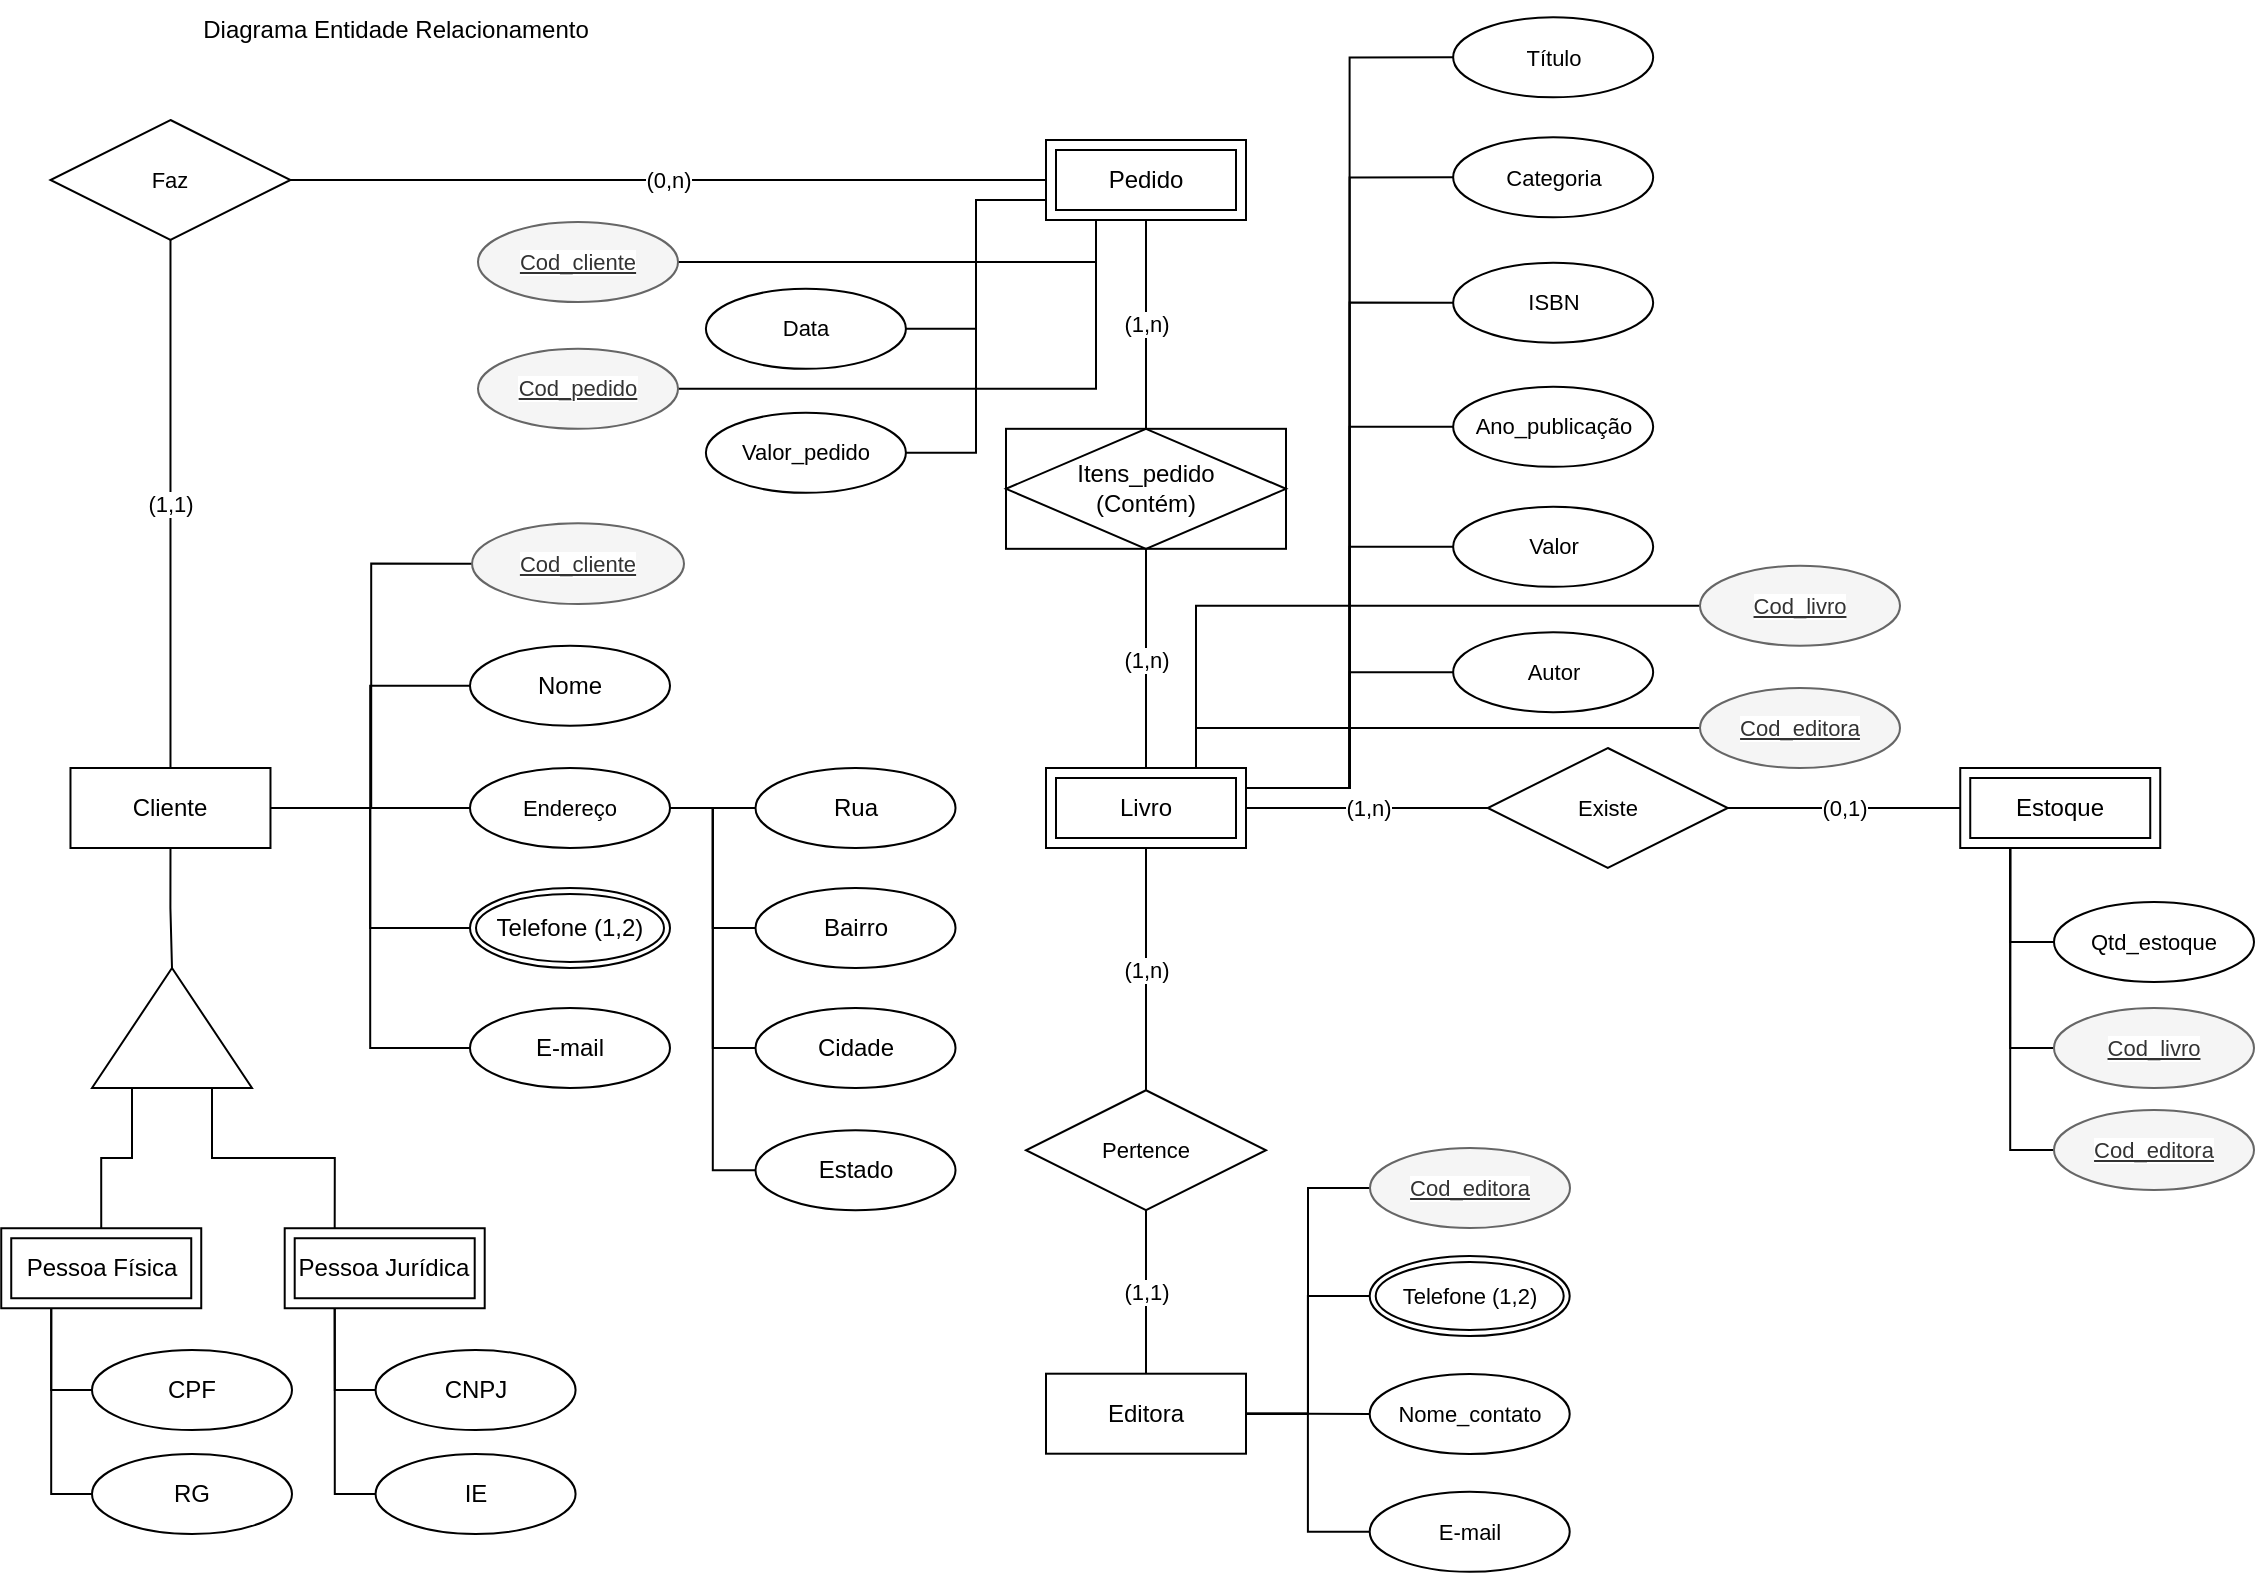 <mxfile version="24.2.2" type="github" pages="2">
  <diagram id="R2lEEEUBdFMjLlhIrx00" name="Page-1">
    <mxGraphModel dx="2026" dy="793" grid="1" gridSize="11.811" guides="1" tooltips="1" connect="1" arrows="0" fold="1" page="1" pageScale="1" pageWidth="1169" pageHeight="827" background="none" math="0" shadow="0" extFonts="Permanent Marker^https://fonts.googleapis.com/css?family=Permanent+Marker">
      <root>
        <mxCell id="0" />
        <mxCell id="1" parent="0" />
        <mxCell id="1uZGHrZzJNxKjRSENCVX-47" value="(1,1)" style="edgeStyle=orthogonalEdgeStyle;rounded=0;orthogonalLoop=1;jettySize=auto;html=1;exitX=0.5;exitY=0;exitDx=0;exitDy=0;entryX=0.5;entryY=1;entryDx=0;entryDy=0;strokeColor=default;align=center;verticalAlign=middle;fontFamily=Helvetica;fontSize=11;fontColor=default;labelBackgroundColor=default;endArrow=none;" parent="1" source="jw9ZCJ-UWcMLA9WgeMhE-30" target="1uZGHrZzJNxKjRSENCVX-31" edge="1">
          <mxGeometry relative="1" as="geometry" />
        </mxCell>
        <mxCell id="OuLUC-_LhSLmDMsLoA8B-26" style="edgeStyle=orthogonalEdgeStyle;rounded=0;orthogonalLoop=1;jettySize=auto;html=1;exitX=1;exitY=0.5;exitDx=0;exitDy=0;entryX=0;entryY=0.5;entryDx=0;entryDy=0;endArrow=none;endFill=0;" parent="1" source="jw9ZCJ-UWcMLA9WgeMhE-30" target="OuLUC-_LhSLmDMsLoA8B-1" edge="1">
          <mxGeometry relative="1" as="geometry" />
        </mxCell>
        <mxCell id="OuLUC-_LhSLmDMsLoA8B-27" style="edgeStyle=orthogonalEdgeStyle;rounded=0;orthogonalLoop=1;jettySize=auto;html=1;exitX=1;exitY=0.5;exitDx=0;exitDy=0;entryX=0;entryY=0.5;entryDx=0;entryDy=0;strokeColor=default;align=center;verticalAlign=middle;fontFamily=Helvetica;fontSize=11;fontColor=default;labelBackgroundColor=default;endArrow=none;endFill=0;" parent="1" source="jw9ZCJ-UWcMLA9WgeMhE-30" target="OuLUC-_LhSLmDMsLoA8B-9" edge="1">
          <mxGeometry relative="1" as="geometry" />
        </mxCell>
        <mxCell id="OuLUC-_LhSLmDMsLoA8B-28" style="edgeStyle=orthogonalEdgeStyle;rounded=0;orthogonalLoop=1;jettySize=auto;html=1;exitX=1;exitY=0.5;exitDx=0;exitDy=0;entryX=0;entryY=0.5;entryDx=0;entryDy=0;strokeColor=default;align=center;verticalAlign=middle;fontFamily=Helvetica;fontSize=11;fontColor=default;labelBackgroundColor=default;endArrow=none;endFill=0;" parent="1" source="jw9ZCJ-UWcMLA9WgeMhE-30" target="OuLUC-_LhSLmDMsLoA8B-7" edge="1">
          <mxGeometry relative="1" as="geometry" />
        </mxCell>
        <mxCell id="OuLUC-_LhSLmDMsLoA8B-29" style="edgeStyle=orthogonalEdgeStyle;rounded=0;orthogonalLoop=1;jettySize=auto;html=1;exitX=1;exitY=0.5;exitDx=0;exitDy=0;entryX=0;entryY=0.5;entryDx=0;entryDy=0;strokeColor=default;align=center;verticalAlign=middle;fontFamily=Helvetica;fontSize=11;fontColor=default;labelBackgroundColor=default;endArrow=none;endFill=0;" parent="1" source="jw9ZCJ-UWcMLA9WgeMhE-30" target="OuLUC-_LhSLmDMsLoA8B-40" edge="1">
          <mxGeometry relative="1" as="geometry" />
        </mxCell>
        <mxCell id="OuLUC-_LhSLmDMsLoA8B-38" style="edgeStyle=orthogonalEdgeStyle;rounded=0;orthogonalLoop=1;jettySize=auto;html=1;exitX=0;exitY=0.25;exitDx=0;exitDy=0;entryX=0.5;entryY=0;entryDx=0;entryDy=0;strokeColor=default;align=center;verticalAlign=middle;fontFamily=Helvetica;fontSize=11;fontColor=default;labelBackgroundColor=default;endArrow=none;endFill=0;" parent="1" source="OuLUC-_LhSLmDMsLoA8B-41" target="OuLUC-_LhSLmDMsLoA8B-20" edge="1">
          <mxGeometry relative="1" as="geometry" />
        </mxCell>
        <mxCell id="OuLUC-_LhSLmDMsLoA8B-39" style="edgeStyle=orthogonalEdgeStyle;rounded=0;orthogonalLoop=1;jettySize=auto;html=1;exitX=0.5;exitY=1;exitDx=0;exitDy=0;entryX=1;entryY=0.5;entryDx=0;entryDy=0;strokeColor=default;align=center;verticalAlign=middle;fontFamily=Helvetica;fontSize=11;fontColor=default;labelBackgroundColor=default;endArrow=none;endFill=0;" parent="1" source="jw9ZCJ-UWcMLA9WgeMhE-30" target="OuLUC-_LhSLmDMsLoA8B-41" edge="1">
          <mxGeometry relative="1" as="geometry" />
        </mxCell>
        <mxCell id="OuLUC-_LhSLmDMsLoA8B-69" style="edgeStyle=orthogonalEdgeStyle;rounded=0;orthogonalLoop=1;jettySize=auto;html=1;exitX=1;exitY=0.5;exitDx=0;exitDy=0;entryX=0;entryY=0.5;entryDx=0;entryDy=0;strokeColor=default;align=center;verticalAlign=middle;fontFamily=Helvetica;fontSize=11;fontColor=default;labelBackgroundColor=default;endArrow=none;endFill=0;" parent="1" source="jw9ZCJ-UWcMLA9WgeMhE-30" target="OuLUC-_LhSLmDMsLoA8B-68" edge="1">
          <mxGeometry relative="1" as="geometry" />
        </mxCell>
        <mxCell id="jw9ZCJ-UWcMLA9WgeMhE-30" value="Cliente" style="whiteSpace=wrap;html=1;align=center;" parent="1" vertex="1">
          <mxGeometry x="47.24" y="394" width="100" height="40" as="geometry" />
        </mxCell>
        <mxCell id="OuLUC-_LhSLmDMsLoA8B-61" style="edgeStyle=orthogonalEdgeStyle;rounded=0;orthogonalLoop=1;jettySize=auto;html=1;exitX=1;exitY=0.5;exitDx=0;exitDy=0;entryX=0;entryY=0.5;entryDx=0;entryDy=0;strokeColor=default;align=center;verticalAlign=middle;fontFamily=Helvetica;fontSize=11;fontColor=default;labelBackgroundColor=default;endArrow=none;endFill=0;" parent="1" source="jw9ZCJ-UWcMLA9WgeMhE-32" target="OuLUC-_LhSLmDMsLoA8B-58" edge="1">
          <mxGeometry relative="1" as="geometry" />
        </mxCell>
        <mxCell id="OuLUC-_LhSLmDMsLoA8B-62" style="edgeStyle=orthogonalEdgeStyle;rounded=0;orthogonalLoop=1;jettySize=auto;html=1;exitX=1;exitY=0.5;exitDx=0;exitDy=0;entryX=0;entryY=0.5;entryDx=0;entryDy=0;strokeColor=default;align=center;verticalAlign=middle;fontFamily=Helvetica;fontSize=11;fontColor=default;labelBackgroundColor=default;endArrow=none;endFill=0;" parent="1" source="jw9ZCJ-UWcMLA9WgeMhE-32" target="OuLUC-_LhSLmDMsLoA8B-59" edge="1">
          <mxGeometry relative="1" as="geometry" />
        </mxCell>
        <mxCell id="OuLUC-_LhSLmDMsLoA8B-63" style="edgeStyle=orthogonalEdgeStyle;rounded=0;orthogonalLoop=1;jettySize=auto;html=1;exitX=1;exitY=0.5;exitDx=0;exitDy=0;entryX=0;entryY=0.5;entryDx=0;entryDy=0;strokeColor=default;align=center;verticalAlign=middle;fontFamily=Helvetica;fontSize=11;fontColor=default;labelBackgroundColor=default;endArrow=none;endFill=0;" parent="1" source="jw9ZCJ-UWcMLA9WgeMhE-32" target="OuLUC-_LhSLmDMsLoA8B-60" edge="1">
          <mxGeometry relative="1" as="geometry" />
        </mxCell>
        <mxCell id="OuLUC-_LhSLmDMsLoA8B-77" style="edgeStyle=orthogonalEdgeStyle;rounded=0;orthogonalLoop=1;jettySize=auto;html=1;exitX=1;exitY=0.5;exitDx=0;exitDy=0;entryX=0;entryY=0.5;entryDx=0;entryDy=0;strokeColor=default;align=center;verticalAlign=middle;fontFamily=Helvetica;fontSize=11;fontColor=default;labelBackgroundColor=default;endArrow=none;endFill=0;" parent="1" source="jw9ZCJ-UWcMLA9WgeMhE-32" target="OuLUC-_LhSLmDMsLoA8B-76" edge="1">
          <mxGeometry relative="1" as="geometry" />
        </mxCell>
        <mxCell id="jw9ZCJ-UWcMLA9WgeMhE-32" value="Editora" style="whiteSpace=wrap;html=1;align=center;" parent="1" vertex="1">
          <mxGeometry x="535" y="696.85" width="100" height="40" as="geometry" />
        </mxCell>
        <mxCell id="OuLUC-_LhSLmDMsLoA8B-52" style="edgeStyle=orthogonalEdgeStyle;rounded=0;orthogonalLoop=1;jettySize=auto;html=1;exitX=1;exitY=0.25;exitDx=0;exitDy=0;entryX=0;entryY=0.5;entryDx=0;entryDy=0;strokeColor=default;align=center;verticalAlign=middle;fontFamily=Helvetica;fontSize=11;fontColor=default;labelBackgroundColor=default;endArrow=none;endFill=0;" parent="1" source="jw9ZCJ-UWcMLA9WgeMhE-37" target="OuLUC-_LhSLmDMsLoA8B-49" edge="1">
          <mxGeometry relative="1" as="geometry" />
        </mxCell>
        <mxCell id="OuLUC-_LhSLmDMsLoA8B-53" style="edgeStyle=orthogonalEdgeStyle;rounded=0;orthogonalLoop=1;jettySize=auto;html=1;exitX=1;exitY=0.25;exitDx=0;exitDy=0;entryX=0;entryY=0.5;entryDx=0;entryDy=0;strokeColor=default;align=center;verticalAlign=middle;fontFamily=Helvetica;fontSize=11;fontColor=default;labelBackgroundColor=default;endArrow=none;endFill=0;" parent="1" source="jw9ZCJ-UWcMLA9WgeMhE-37" target="OuLUC-_LhSLmDMsLoA8B-48" edge="1">
          <mxGeometry relative="1" as="geometry" />
        </mxCell>
        <mxCell id="OuLUC-_LhSLmDMsLoA8B-54" style="edgeStyle=orthogonalEdgeStyle;rounded=0;orthogonalLoop=1;jettySize=auto;html=1;exitX=1;exitY=0.25;exitDx=0;exitDy=0;entryX=0;entryY=0.5;entryDx=0;entryDy=0;strokeColor=default;align=center;verticalAlign=middle;fontFamily=Helvetica;fontSize=11;fontColor=default;labelBackgroundColor=default;endArrow=none;endFill=0;" parent="1" source="jw9ZCJ-UWcMLA9WgeMhE-37" target="OuLUC-_LhSLmDMsLoA8B-45" edge="1">
          <mxGeometry relative="1" as="geometry" />
        </mxCell>
        <mxCell id="OuLUC-_LhSLmDMsLoA8B-55" style="edgeStyle=orthogonalEdgeStyle;rounded=0;orthogonalLoop=1;jettySize=auto;html=1;exitX=1;exitY=0.25;exitDx=0;exitDy=0;entryX=0;entryY=0.5;entryDx=0;entryDy=0;strokeColor=default;align=center;verticalAlign=middle;fontFamily=Helvetica;fontSize=11;fontColor=default;labelBackgroundColor=default;endArrow=none;endFill=0;" parent="1" source="jw9ZCJ-UWcMLA9WgeMhE-37" target="OuLUC-_LhSLmDMsLoA8B-51" edge="1">
          <mxGeometry relative="1" as="geometry" />
        </mxCell>
        <mxCell id="OuLUC-_LhSLmDMsLoA8B-56" style="edgeStyle=orthogonalEdgeStyle;rounded=0;orthogonalLoop=1;jettySize=auto;html=1;exitX=1;exitY=0.25;exitDx=0;exitDy=0;entryX=0;entryY=0.5;entryDx=0;entryDy=0;strokeColor=default;align=center;verticalAlign=middle;fontFamily=Helvetica;fontSize=11;fontColor=default;labelBackgroundColor=default;endArrow=none;endFill=0;" parent="1" source="jw9ZCJ-UWcMLA9WgeMhE-37" target="OuLUC-_LhSLmDMsLoA8B-50" edge="1">
          <mxGeometry relative="1" as="geometry" />
        </mxCell>
        <mxCell id="OuLUC-_LhSLmDMsLoA8B-57" style="edgeStyle=orthogonalEdgeStyle;rounded=0;orthogonalLoop=1;jettySize=auto;html=1;exitX=1;exitY=0.25;exitDx=0;exitDy=0;entryX=0;entryY=0.5;entryDx=0;entryDy=0;strokeColor=default;align=center;verticalAlign=middle;fontFamily=Helvetica;fontSize=11;fontColor=default;labelBackgroundColor=default;endArrow=none;endFill=0;" parent="1" source="jw9ZCJ-UWcMLA9WgeMhE-37" target="OuLUC-_LhSLmDMsLoA8B-47" edge="1">
          <mxGeometry relative="1" as="geometry" />
        </mxCell>
        <mxCell id="OuLUC-_LhSLmDMsLoA8B-80" style="edgeStyle=orthogonalEdgeStyle;rounded=0;orthogonalLoop=1;jettySize=auto;html=1;exitX=0.75;exitY=0;exitDx=0;exitDy=0;entryX=0;entryY=0.5;entryDx=0;entryDy=0;strokeColor=default;align=center;verticalAlign=middle;fontFamily=Helvetica;fontSize=11;fontColor=default;labelBackgroundColor=default;endArrow=none;endFill=0;" parent="1" source="jw9ZCJ-UWcMLA9WgeMhE-37" target="OuLUC-_LhSLmDMsLoA8B-78" edge="1">
          <mxGeometry relative="1" as="geometry" />
        </mxCell>
        <mxCell id="OuLUC-_LhSLmDMsLoA8B-81" style="edgeStyle=orthogonalEdgeStyle;rounded=0;orthogonalLoop=1;jettySize=auto;html=1;exitX=0.75;exitY=0;exitDx=0;exitDy=0;entryX=0;entryY=0.5;entryDx=0;entryDy=0;strokeColor=default;align=center;verticalAlign=middle;fontFamily=Helvetica;fontSize=11;fontColor=default;labelBackgroundColor=default;endArrow=none;endFill=0;" parent="1" source="jw9ZCJ-UWcMLA9WgeMhE-37" target="OuLUC-_LhSLmDMsLoA8B-85" edge="1">
          <mxGeometry relative="1" as="geometry" />
        </mxCell>
        <mxCell id="jw9ZCJ-UWcMLA9WgeMhE-37" value="Livro" style="shape=ext;margin=3;double=1;whiteSpace=wrap;html=1;align=center;" parent="1" vertex="1">
          <mxGeometry x="535" y="394" width="100" height="40" as="geometry" />
        </mxCell>
        <mxCell id="1uZGHrZzJNxKjRSENCVX-57" value="(1,n)" style="edgeStyle=orthogonalEdgeStyle;rounded=0;orthogonalLoop=1;jettySize=auto;html=1;exitX=0.5;exitY=1;exitDx=0;exitDy=0;endArrow=none;endFill=0;" parent="1" source="jw9ZCJ-UWcMLA9WgeMhE-38" target="1uZGHrZzJNxKjRSENCVX-55" edge="1">
          <mxGeometry relative="1" as="geometry" />
        </mxCell>
        <mxCell id="OuLUC-_LhSLmDMsLoA8B-64" style="edgeStyle=orthogonalEdgeStyle;rounded=0;orthogonalLoop=1;jettySize=auto;html=1;exitX=0;exitY=0.75;exitDx=0;exitDy=0;entryX=1;entryY=0.5;entryDx=0;entryDy=0;strokeColor=default;align=center;verticalAlign=middle;fontFamily=Helvetica;fontSize=11;fontColor=default;labelBackgroundColor=default;endArrow=none;endFill=0;" parent="1" source="jw9ZCJ-UWcMLA9WgeMhE-38" target="OuLUC-_LhSLmDMsLoA8B-43" edge="1">
          <mxGeometry relative="1" as="geometry" />
        </mxCell>
        <mxCell id="OuLUC-_LhSLmDMsLoA8B-65" style="edgeStyle=orthogonalEdgeStyle;rounded=0;orthogonalLoop=1;jettySize=auto;html=1;exitX=0;exitY=0.75;exitDx=0;exitDy=0;entryX=1;entryY=0.5;entryDx=0;entryDy=0;strokeColor=default;align=center;verticalAlign=middle;fontFamily=Helvetica;fontSize=11;fontColor=default;labelBackgroundColor=default;endArrow=none;endFill=0;" parent="1" source="jw9ZCJ-UWcMLA9WgeMhE-38" target="OuLUC-_LhSLmDMsLoA8B-44" edge="1">
          <mxGeometry relative="1" as="geometry" />
        </mxCell>
        <mxCell id="OuLUC-_LhSLmDMsLoA8B-71" style="edgeStyle=orthogonalEdgeStyle;rounded=0;orthogonalLoop=1;jettySize=auto;html=1;exitX=0.25;exitY=1;exitDx=0;exitDy=0;entryX=1;entryY=0.5;entryDx=0;entryDy=0;strokeColor=default;align=center;verticalAlign=middle;fontFamily=Helvetica;fontSize=11;fontColor=default;labelBackgroundColor=default;endArrow=none;endFill=0;" parent="1" source="jw9ZCJ-UWcMLA9WgeMhE-38" target="OuLUC-_LhSLmDMsLoA8B-86" edge="1">
          <mxGeometry relative="1" as="geometry" />
        </mxCell>
        <mxCell id="OuLUC-_LhSLmDMsLoA8B-75" style="edgeStyle=orthogonalEdgeStyle;rounded=0;orthogonalLoop=1;jettySize=auto;html=1;exitX=0.25;exitY=1;exitDx=0;exitDy=0;entryX=1;entryY=0.5;entryDx=0;entryDy=0;strokeColor=default;align=center;verticalAlign=middle;fontFamily=Helvetica;fontSize=11;fontColor=default;labelBackgroundColor=default;endArrow=none;endFill=0;" parent="1" source="jw9ZCJ-UWcMLA9WgeMhE-38" target="OuLUC-_LhSLmDMsLoA8B-74" edge="1">
          <mxGeometry relative="1" as="geometry" />
        </mxCell>
        <mxCell id="jw9ZCJ-UWcMLA9WgeMhE-38" value="Pedido" style="shape=ext;margin=3;double=1;whiteSpace=wrap;html=1;align=center;" parent="1" vertex="1">
          <mxGeometry x="535" y="80" width="100" height="40" as="geometry" />
        </mxCell>
        <mxCell id="OuLUC-_LhSLmDMsLoA8B-67" style="edgeStyle=orthogonalEdgeStyle;rounded=0;orthogonalLoop=1;jettySize=auto;html=1;exitX=0.25;exitY=1;exitDx=0;exitDy=0;entryX=0;entryY=0.5;entryDx=0;entryDy=0;strokeColor=default;align=center;verticalAlign=middle;fontFamily=Helvetica;fontSize=11;fontColor=default;labelBackgroundColor=default;endArrow=none;endFill=0;" parent="1" source="jw9ZCJ-UWcMLA9WgeMhE-39" target="OuLUC-_LhSLmDMsLoA8B-66" edge="1">
          <mxGeometry relative="1" as="geometry" />
        </mxCell>
        <mxCell id="OuLUC-_LhSLmDMsLoA8B-87" style="edgeStyle=orthogonalEdgeStyle;rounded=0;orthogonalLoop=1;jettySize=auto;html=1;exitX=0.25;exitY=1;exitDx=0;exitDy=0;entryX=0;entryY=0.5;entryDx=0;entryDy=0;strokeColor=default;align=center;verticalAlign=middle;fontFamily=Helvetica;fontSize=11;fontColor=default;labelBackgroundColor=default;endArrow=none;endFill=0;" parent="1" source="jw9ZCJ-UWcMLA9WgeMhE-39" target="OuLUC-_LhSLmDMsLoA8B-84" edge="1">
          <mxGeometry relative="1" as="geometry" />
        </mxCell>
        <mxCell id="OuLUC-_LhSLmDMsLoA8B-88" style="edgeStyle=orthogonalEdgeStyle;rounded=0;orthogonalLoop=1;jettySize=auto;html=1;exitX=0.25;exitY=1;exitDx=0;exitDy=0;entryX=0;entryY=0.5;entryDx=0;entryDy=0;strokeColor=default;align=center;verticalAlign=middle;fontFamily=Helvetica;fontSize=11;fontColor=default;labelBackgroundColor=default;endArrow=none;endFill=0;" parent="1" source="jw9ZCJ-UWcMLA9WgeMhE-39" target="OuLUC-_LhSLmDMsLoA8B-83" edge="1">
          <mxGeometry relative="1" as="geometry" />
        </mxCell>
        <mxCell id="jw9ZCJ-UWcMLA9WgeMhE-39" value="Estoque" style="shape=ext;margin=3;double=1;whiteSpace=wrap;html=1;align=center;" parent="1" vertex="1">
          <mxGeometry x="992.12" y="394" width="100" height="40" as="geometry" />
        </mxCell>
        <mxCell id="jw9ZCJ-UWcMLA9WgeMhE-44" value="Diagrama Entidade Relacionamento" style="text;html=1;align=center;verticalAlign=middle;whiteSpace=wrap;rounded=0;" parent="1" vertex="1">
          <mxGeometry x="23.62" y="10" width="371.69" height="30" as="geometry" />
        </mxCell>
        <mxCell id="1uZGHrZzJNxKjRSENCVX-48" value="(0,n)" style="edgeStyle=orthogonalEdgeStyle;rounded=0;orthogonalLoop=1;jettySize=auto;html=1;exitX=1;exitY=0.5;exitDx=0;exitDy=0;entryX=0;entryY=0.5;entryDx=0;entryDy=0;strokeColor=default;align=center;verticalAlign=middle;fontFamily=Helvetica;fontSize=11;fontColor=default;labelBackgroundColor=default;endArrow=none;" parent="1" source="1uZGHrZzJNxKjRSENCVX-31" target="jw9ZCJ-UWcMLA9WgeMhE-38" edge="1">
          <mxGeometry relative="1" as="geometry" />
        </mxCell>
        <mxCell id="1uZGHrZzJNxKjRSENCVX-31" value="Faz" style="shape=rhombus;perimeter=rhombusPerimeter;whiteSpace=wrap;html=1;align=center;fontFamily=Helvetica;fontSize=11;fontColor=default;labelBackgroundColor=default;" parent="1" vertex="1">
          <mxGeometry x="37.24" y="70" width="120" height="60" as="geometry" />
        </mxCell>
        <mxCell id="1uZGHrZzJNxKjRSENCVX-39" value="(1,n)" style="endArrow=none;html=1;rounded=0;strokeColor=default;align=center;verticalAlign=middle;fontFamily=Helvetica;fontSize=11;fontColor=default;labelBackgroundColor=default;edgeStyle=orthogonalEdgeStyle;entryX=0.5;entryY=0;entryDx=0;entryDy=0;exitX=0.5;exitY=1;exitDx=0;exitDy=0;" parent="1" source="1uZGHrZzJNxKjRSENCVX-55" target="jw9ZCJ-UWcMLA9WgeMhE-37" edge="1">
          <mxGeometry x="0.026" relative="1" as="geometry">
            <mxPoint x="350" y="180" as="sourcePoint" />
            <mxPoint x="350" y="340" as="targetPoint" />
            <mxPoint as="offset" />
          </mxGeometry>
        </mxCell>
        <mxCell id="1uZGHrZzJNxKjRSENCVX-51" value="(1,n)" style="edgeStyle=orthogonalEdgeStyle;rounded=0;orthogonalLoop=1;jettySize=auto;html=1;exitX=0.5;exitY=0;exitDx=0;exitDy=0;entryX=0.5;entryY=1;entryDx=0;entryDy=0;strokeColor=default;align=center;verticalAlign=middle;fontFamily=Helvetica;fontSize=11;fontColor=default;labelBackgroundColor=default;endArrow=none;" parent="1" source="1uZGHrZzJNxKjRSENCVX-49" target="jw9ZCJ-UWcMLA9WgeMhE-37" edge="1">
          <mxGeometry relative="1" as="geometry" />
        </mxCell>
        <mxCell id="1uZGHrZzJNxKjRSENCVX-49" value="Pertence" style="shape=rhombus;perimeter=rhombusPerimeter;whiteSpace=wrap;html=1;align=center;fontFamily=Helvetica;fontSize=11;fontColor=default;labelBackgroundColor=default;" parent="1" vertex="1">
          <mxGeometry x="525" y="555.12" width="120" height="60" as="geometry" />
        </mxCell>
        <mxCell id="1uZGHrZzJNxKjRSENCVX-50" value="(1,1)" style="edgeStyle=orthogonalEdgeStyle;rounded=0;orthogonalLoop=1;jettySize=auto;html=1;strokeColor=default;align=center;verticalAlign=middle;fontFamily=Helvetica;fontSize=11;fontColor=default;labelBackgroundColor=default;endArrow=none;" parent="1" source="jw9ZCJ-UWcMLA9WgeMhE-32" target="1uZGHrZzJNxKjRSENCVX-49" edge="1">
          <mxGeometry relative="1" as="geometry" />
        </mxCell>
        <mxCell id="1uZGHrZzJNxKjRSENCVX-54" value="(0,1)" style="edgeStyle=orthogonalEdgeStyle;rounded=0;orthogonalLoop=1;jettySize=auto;html=1;strokeColor=default;align=center;verticalAlign=middle;fontFamily=Helvetica;fontSize=11;fontColor=default;labelBackgroundColor=default;endArrow=none;" parent="1" source="1uZGHrZzJNxKjRSENCVX-52" target="jw9ZCJ-UWcMLA9WgeMhE-39" edge="1">
          <mxGeometry relative="1" as="geometry" />
        </mxCell>
        <mxCell id="1uZGHrZzJNxKjRSENCVX-52" value="Existe" style="shape=rhombus;perimeter=rhombusPerimeter;whiteSpace=wrap;html=1;align=center;fontFamily=Helvetica;fontSize=11;fontColor=default;labelBackgroundColor=default;" parent="1" vertex="1">
          <mxGeometry x="755.9" y="384" width="120" height="60" as="geometry" />
        </mxCell>
        <mxCell id="1uZGHrZzJNxKjRSENCVX-53" value="(1,n)" style="edgeStyle=orthogonalEdgeStyle;rounded=0;orthogonalLoop=1;jettySize=auto;html=1;strokeColor=default;align=center;verticalAlign=middle;fontFamily=Helvetica;fontSize=11;fontColor=default;labelBackgroundColor=default;endArrow=none;" parent="1" source="jw9ZCJ-UWcMLA9WgeMhE-37" target="1uZGHrZzJNxKjRSENCVX-52" edge="1">
          <mxGeometry relative="1" as="geometry" />
        </mxCell>
        <mxCell id="1uZGHrZzJNxKjRSENCVX-55" value="&lt;div&gt;Itens_pedido&lt;/div&gt;&lt;div&gt;(Contém)&lt;/div&gt;" style="shape=associativeEntity;whiteSpace=wrap;html=1;align=center;" parent="1" vertex="1">
          <mxGeometry x="515" y="224.41" width="140" height="60" as="geometry" />
        </mxCell>
        <mxCell id="OuLUC-_LhSLmDMsLoA8B-1" value="Nome" style="ellipse;whiteSpace=wrap;html=1;align=center;" parent="1" vertex="1">
          <mxGeometry x="247" y="332.88" width="100" height="40" as="geometry" />
        </mxCell>
        <mxCell id="OuLUC-_LhSLmDMsLoA8B-30" style="edgeStyle=orthogonalEdgeStyle;rounded=0;orthogonalLoop=1;jettySize=auto;html=1;exitX=1;exitY=0.5;exitDx=0;exitDy=0;entryX=0;entryY=0.5;entryDx=0;entryDy=0;strokeColor=default;align=center;verticalAlign=middle;fontFamily=Helvetica;fontSize=11;fontColor=default;labelBackgroundColor=default;endArrow=none;endFill=0;" parent="1" source="OuLUC-_LhSLmDMsLoA8B-40" target="OuLUC-_LhSLmDMsLoA8B-10" edge="1">
          <mxGeometry relative="1" as="geometry" />
        </mxCell>
        <mxCell id="OuLUC-_LhSLmDMsLoA8B-31" style="edgeStyle=orthogonalEdgeStyle;rounded=0;orthogonalLoop=1;jettySize=auto;html=1;exitX=1;exitY=0.5;exitDx=0;exitDy=0;entryX=0;entryY=0.5;entryDx=0;entryDy=0;strokeColor=default;align=center;verticalAlign=middle;fontFamily=Helvetica;fontSize=11;fontColor=default;labelBackgroundColor=default;endArrow=none;endFill=0;" parent="1" source="OuLUC-_LhSLmDMsLoA8B-40" target="OuLUC-_LhSLmDMsLoA8B-11" edge="1">
          <mxGeometry relative="1" as="geometry" />
        </mxCell>
        <mxCell id="OuLUC-_LhSLmDMsLoA8B-32" style="edgeStyle=orthogonalEdgeStyle;rounded=0;orthogonalLoop=1;jettySize=auto;html=1;exitX=1;exitY=0.5;exitDx=0;exitDy=0;entryX=0;entryY=0.5;entryDx=0;entryDy=0;strokeColor=default;align=center;verticalAlign=middle;fontFamily=Helvetica;fontSize=11;fontColor=default;labelBackgroundColor=default;endArrow=none;endFill=0;" parent="1" source="OuLUC-_LhSLmDMsLoA8B-40" target="OuLUC-_LhSLmDMsLoA8B-12" edge="1">
          <mxGeometry relative="1" as="geometry" />
        </mxCell>
        <mxCell id="OuLUC-_LhSLmDMsLoA8B-33" style="edgeStyle=orthogonalEdgeStyle;rounded=0;orthogonalLoop=1;jettySize=auto;html=1;exitX=1;exitY=0.5;exitDx=0;exitDy=0;entryX=0;entryY=0.5;entryDx=0;entryDy=0;strokeColor=default;align=center;verticalAlign=middle;fontFamily=Helvetica;fontSize=11;fontColor=default;labelBackgroundColor=default;endArrow=none;endFill=0;" parent="1" source="OuLUC-_LhSLmDMsLoA8B-40" target="OuLUC-_LhSLmDMsLoA8B-13" edge="1">
          <mxGeometry relative="1" as="geometry" />
        </mxCell>
        <mxCell id="OuLUC-_LhSLmDMsLoA8B-7" value="E-mail" style="ellipse;whiteSpace=wrap;html=1;align=center;" parent="1" vertex="1">
          <mxGeometry x="246.996" y="513.996" width="100" height="40" as="geometry" />
        </mxCell>
        <mxCell id="OuLUC-_LhSLmDMsLoA8B-9" value="Telefone (1,2)" style="ellipse;shape=doubleEllipse;margin=3;whiteSpace=wrap;html=1;align=center;" parent="1" vertex="1">
          <mxGeometry x="247" y="454" width="100" height="40" as="geometry" />
        </mxCell>
        <mxCell id="OuLUC-_LhSLmDMsLoA8B-10" value="Rua" style="ellipse;whiteSpace=wrap;html=1;align=center;" parent="1" vertex="1">
          <mxGeometry x="389.76" y="394" width="100" height="40" as="geometry" />
        </mxCell>
        <mxCell id="OuLUC-_LhSLmDMsLoA8B-11" value="Bairro" style="ellipse;whiteSpace=wrap;html=1;align=center;" parent="1" vertex="1">
          <mxGeometry x="389.76" y="454" width="100" height="40" as="geometry" />
        </mxCell>
        <mxCell id="OuLUC-_LhSLmDMsLoA8B-12" value="Cidade" style="ellipse;whiteSpace=wrap;html=1;align=center;" parent="1" vertex="1">
          <mxGeometry x="389.76" y="514" width="100" height="40" as="geometry" />
        </mxCell>
        <mxCell id="OuLUC-_LhSLmDMsLoA8B-13" value="Estado" style="ellipse;whiteSpace=wrap;html=1;align=center;" parent="1" vertex="1">
          <mxGeometry x="389.76" y="575.12" width="100" height="40" as="geometry" />
        </mxCell>
        <mxCell id="OuLUC-_LhSLmDMsLoA8B-36" style="edgeStyle=orthogonalEdgeStyle;rounded=0;orthogonalLoop=1;jettySize=auto;html=1;exitX=0.25;exitY=1;exitDx=0;exitDy=0;entryX=0;entryY=0.5;entryDx=0;entryDy=0;strokeColor=default;align=center;verticalAlign=middle;fontFamily=Helvetica;fontSize=11;fontColor=default;labelBackgroundColor=default;endArrow=none;endFill=0;" parent="1" source="OuLUC-_LhSLmDMsLoA8B-20" target="OuLUC-_LhSLmDMsLoA8B-22" edge="1">
          <mxGeometry relative="1" as="geometry" />
        </mxCell>
        <mxCell id="OuLUC-_LhSLmDMsLoA8B-37" style="edgeStyle=orthogonalEdgeStyle;rounded=0;orthogonalLoop=1;jettySize=auto;html=1;exitX=0.25;exitY=1;exitDx=0;exitDy=0;entryX=0;entryY=0.5;entryDx=0;entryDy=0;strokeColor=default;align=center;verticalAlign=middle;fontFamily=Helvetica;fontSize=11;fontColor=default;labelBackgroundColor=default;endArrow=none;endFill=0;" parent="1" source="OuLUC-_LhSLmDMsLoA8B-20" target="OuLUC-_LhSLmDMsLoA8B-23" edge="1">
          <mxGeometry relative="1" as="geometry" />
        </mxCell>
        <mxCell id="OuLUC-_LhSLmDMsLoA8B-20" value="Pessoa Física" style="shape=ext;margin=3;double=1;whiteSpace=wrap;html=1;align=center;" parent="1" vertex="1">
          <mxGeometry x="12.62" y="624.12" width="100" height="40" as="geometry" />
        </mxCell>
        <mxCell id="OuLUC-_LhSLmDMsLoA8B-34" style="edgeStyle=orthogonalEdgeStyle;rounded=0;orthogonalLoop=1;jettySize=auto;html=1;exitX=0.25;exitY=1;exitDx=0;exitDy=0;entryX=0;entryY=0.5;entryDx=0;entryDy=0;strokeColor=default;align=center;verticalAlign=middle;fontFamily=Helvetica;fontSize=11;fontColor=default;labelBackgroundColor=default;endArrow=none;endFill=0;" parent="1" source="OuLUC-_LhSLmDMsLoA8B-21" target="OuLUC-_LhSLmDMsLoA8B-24" edge="1">
          <mxGeometry relative="1" as="geometry" />
        </mxCell>
        <mxCell id="OuLUC-_LhSLmDMsLoA8B-35" style="edgeStyle=orthogonalEdgeStyle;rounded=0;orthogonalLoop=1;jettySize=auto;html=1;exitX=0.25;exitY=1;exitDx=0;exitDy=0;entryX=0;entryY=0.5;entryDx=0;entryDy=0;strokeColor=default;align=center;verticalAlign=middle;fontFamily=Helvetica;fontSize=11;fontColor=default;labelBackgroundColor=default;endArrow=none;endFill=0;" parent="1" source="OuLUC-_LhSLmDMsLoA8B-21" target="OuLUC-_LhSLmDMsLoA8B-25" edge="1">
          <mxGeometry relative="1" as="geometry" />
        </mxCell>
        <mxCell id="OuLUC-_LhSLmDMsLoA8B-21" value="Pessoa Jurídica" style="shape=ext;margin=3;double=1;whiteSpace=wrap;html=1;align=center;" parent="1" vertex="1">
          <mxGeometry x="154.35" y="624.12" width="100" height="40" as="geometry" />
        </mxCell>
        <mxCell id="OuLUC-_LhSLmDMsLoA8B-22" value="CPF" style="ellipse;whiteSpace=wrap;html=1;align=center;" parent="1" vertex="1">
          <mxGeometry x="58" y="685.04" width="100" height="40" as="geometry" />
        </mxCell>
        <mxCell id="OuLUC-_LhSLmDMsLoA8B-23" value="RG" style="ellipse;whiteSpace=wrap;html=1;align=center;" parent="1" vertex="1">
          <mxGeometry x="58" y="737" width="100" height="40" as="geometry" />
        </mxCell>
        <mxCell id="OuLUC-_LhSLmDMsLoA8B-24" value="CNPJ" style="ellipse;whiteSpace=wrap;html=1;align=center;" parent="1" vertex="1">
          <mxGeometry x="199.791" y="685.041" width="100" height="40" as="geometry" />
        </mxCell>
        <mxCell id="OuLUC-_LhSLmDMsLoA8B-25" value="IE" style="ellipse;whiteSpace=wrap;html=1;align=center;" parent="1" vertex="1">
          <mxGeometry x="199.791" y="737.001" width="100" height="40" as="geometry" />
        </mxCell>
        <mxCell id="OuLUC-_LhSLmDMsLoA8B-40" value="Endereço" style="ellipse;whiteSpace=wrap;html=1;align=center;fontFamily=Helvetica;fontSize=11;fontColor=default;labelBackgroundColor=default;" parent="1" vertex="1">
          <mxGeometry x="247" y="394" width="100" height="40" as="geometry" />
        </mxCell>
        <mxCell id="OuLUC-_LhSLmDMsLoA8B-42" style="edgeStyle=orthogonalEdgeStyle;rounded=0;orthogonalLoop=1;jettySize=auto;html=1;exitX=0;exitY=0.75;exitDx=0;exitDy=0;entryX=0.25;entryY=0;entryDx=0;entryDy=0;strokeColor=default;align=center;verticalAlign=middle;fontFamily=Helvetica;fontSize=11;fontColor=default;labelBackgroundColor=default;endArrow=none;endFill=0;" parent="1" source="OuLUC-_LhSLmDMsLoA8B-41" target="OuLUC-_LhSLmDMsLoA8B-21" edge="1">
          <mxGeometry relative="1" as="geometry" />
        </mxCell>
        <mxCell id="OuLUC-_LhSLmDMsLoA8B-41" value="" style="triangle;whiteSpace=wrap;html=1;fontFamily=Helvetica;fontSize=11;fontColor=default;labelBackgroundColor=default;rotation=-90;" parent="1" vertex="1">
          <mxGeometry x="68" y="484" width="60" height="80" as="geometry" />
        </mxCell>
        <mxCell id="OuLUC-_LhSLmDMsLoA8B-43" value="Data" style="ellipse;whiteSpace=wrap;html=1;align=center;fontFamily=Helvetica;fontSize=11;fontColor=default;labelBackgroundColor=default;" parent="1" vertex="1">
          <mxGeometry x="364.95" y="154.41" width="100" height="40" as="geometry" />
        </mxCell>
        <mxCell id="OuLUC-_LhSLmDMsLoA8B-44" value="Valor_pedido" style="ellipse;whiteSpace=wrap;html=1;align=center;fontFamily=Helvetica;fontSize=11;fontColor=default;labelBackgroundColor=default;" parent="1" vertex="1">
          <mxGeometry x="364.95" y="216.41" width="100" height="40" as="geometry" />
        </mxCell>
        <mxCell id="OuLUC-_LhSLmDMsLoA8B-45" value="Autor" style="ellipse;whiteSpace=wrap;html=1;align=center;fontFamily=Helvetica;fontSize=11;fontColor=default;labelBackgroundColor=default;" parent="1" vertex="1">
          <mxGeometry x="738.58" y="326.09" width="100" height="40" as="geometry" />
        </mxCell>
        <mxCell id="OuLUC-_LhSLmDMsLoA8B-47" value="ISBN" style="ellipse;whiteSpace=wrap;html=1;align=center;fontFamily=Helvetica;fontSize=11;fontColor=default;labelBackgroundColor=default;" parent="1" vertex="1">
          <mxGeometry x="738.58" y="141.34" width="100" height="40" as="geometry" />
        </mxCell>
        <mxCell id="OuLUC-_LhSLmDMsLoA8B-48" value="Valor" style="ellipse;whiteSpace=wrap;html=1;align=center;fontFamily=Helvetica;fontSize=11;fontColor=default;labelBackgroundColor=default;" parent="1" vertex="1">
          <mxGeometry x="738.58" y="263.41" width="100" height="40" as="geometry" />
        </mxCell>
        <mxCell id="OuLUC-_LhSLmDMsLoA8B-49" value="Ano_publicação" style="ellipse;whiteSpace=wrap;html=1;align=center;fontFamily=Helvetica;fontSize=11;fontColor=default;labelBackgroundColor=default;" parent="1" vertex="1">
          <mxGeometry x="738.58" y="203.41" width="100" height="40" as="geometry" />
        </mxCell>
        <mxCell id="OuLUC-_LhSLmDMsLoA8B-50" value="Categoria" style="ellipse;whiteSpace=wrap;html=1;align=center;fontFamily=Helvetica;fontSize=11;fontColor=default;labelBackgroundColor=default;" parent="1" vertex="1">
          <mxGeometry x="738.58" y="78.66" width="100" height="40" as="geometry" />
        </mxCell>
        <mxCell id="OuLUC-_LhSLmDMsLoA8B-51" value="Título" style="ellipse;whiteSpace=wrap;html=1;align=center;fontFamily=Helvetica;fontSize=11;fontColor=default;labelBackgroundColor=default;" parent="1" vertex="1">
          <mxGeometry x="738.58" y="18.66" width="100" height="40" as="geometry" />
        </mxCell>
        <mxCell id="OuLUC-_LhSLmDMsLoA8B-58" value="Telefone (1,2)" style="ellipse;shape=doubleEllipse;margin=3;whiteSpace=wrap;html=1;align=center;fontFamily=Helvetica;fontSize=11;fontColor=default;labelBackgroundColor=default;" parent="1" vertex="1">
          <mxGeometry x="696.85" y="638" width="100" height="40" as="geometry" />
        </mxCell>
        <mxCell id="OuLUC-_LhSLmDMsLoA8B-59" value="Nome_contato" style="ellipse;whiteSpace=wrap;html=1;align=center;fontFamily=Helvetica;fontSize=11;fontColor=default;labelBackgroundColor=default;" parent="1" vertex="1">
          <mxGeometry x="696.85" y="697" width="100" height="40" as="geometry" />
        </mxCell>
        <mxCell id="OuLUC-_LhSLmDMsLoA8B-60" value="E-mail" style="ellipse;whiteSpace=wrap;html=1;align=center;fontFamily=Helvetica;fontSize=11;fontColor=default;labelBackgroundColor=default;" parent="1" vertex="1">
          <mxGeometry x="696.85" y="755.9" width="100" height="40" as="geometry" />
        </mxCell>
        <mxCell id="OuLUC-_LhSLmDMsLoA8B-66" value="Qtd_estoque" style="ellipse;whiteSpace=wrap;html=1;align=center;fontFamily=Helvetica;fontSize=11;fontColor=default;labelBackgroundColor=default;" parent="1" vertex="1">
          <mxGeometry x="1039" y="461" width="100" height="40" as="geometry" />
        </mxCell>
        <mxCell id="OuLUC-_LhSLmDMsLoA8B-68" value="Cod_cliente" style="ellipse;whiteSpace=wrap;html=1;align=center;fontStyle=4;fontFamily=Helvetica;fontSize=11;fontColor=#333333;labelBackgroundColor=default;fillColor=#f5f5f5;strokeColor=#666666;" parent="1" vertex="1">
          <mxGeometry x="248.03" y="271.65" width="105.97" height="40.35" as="geometry" />
        </mxCell>
        <mxCell id="OuLUC-_LhSLmDMsLoA8B-74" value="Cod_cliente" style="ellipse;whiteSpace=wrap;html=1;align=center;fontStyle=4;fontFamily=Helvetica;fontSize=11;fontColor=#333333;labelBackgroundColor=default;fillColor=#f5f5f5;strokeColor=#666666;" parent="1" vertex="1">
          <mxGeometry x="251" y="121" width="100" height="40" as="geometry" />
        </mxCell>
        <mxCell id="OuLUC-_LhSLmDMsLoA8B-76" value="Cod_editora" style="ellipse;whiteSpace=wrap;html=1;align=center;fontStyle=4;fontFamily=Helvetica;fontSize=11;fontColor=#333333;labelBackgroundColor=default;fillColor=#f5f5f5;strokeColor=#666666;" parent="1" vertex="1">
          <mxGeometry x="697" y="584" width="100" height="40" as="geometry" />
        </mxCell>
        <mxCell id="OuLUC-_LhSLmDMsLoA8B-78" value="Cod_editora" style="ellipse;whiteSpace=wrap;html=1;align=center;fontStyle=4;fontFamily=Helvetica;fontSize=11;fontColor=#333333;labelBackgroundColor=default;fillColor=#f5f5f5;strokeColor=#666666;" parent="1" vertex="1">
          <mxGeometry x="862" y="354" width="100" height="40" as="geometry" />
        </mxCell>
        <mxCell id="OuLUC-_LhSLmDMsLoA8B-83" value="Cod_editora" style="ellipse;whiteSpace=wrap;html=1;align=center;fontStyle=4;fontFamily=Helvetica;fontSize=11;fontColor=#333333;labelBackgroundColor=default;fillColor=#f5f5f5;strokeColor=#666666;" parent="1" vertex="1">
          <mxGeometry x="1039" y="565" width="100" height="40" as="geometry" />
        </mxCell>
        <mxCell id="OuLUC-_LhSLmDMsLoA8B-84" value="Cod_livro" style="ellipse;whiteSpace=wrap;html=1;align=center;fontStyle=4;fontFamily=Helvetica;fontSize=11;fontColor=#333333;labelBackgroundColor=default;fillColor=#f5f5f5;strokeColor=#666666;" parent="1" vertex="1">
          <mxGeometry x="1039" y="514" width="100" height="40" as="geometry" />
        </mxCell>
        <mxCell id="OuLUC-_LhSLmDMsLoA8B-85" value="Cod_livro" style="ellipse;whiteSpace=wrap;html=1;align=center;fontStyle=4;fontFamily=Helvetica;fontSize=11;fontColor=#333333;labelBackgroundColor=default;fillColor=#f5f5f5;strokeColor=#666666;" parent="1" vertex="1">
          <mxGeometry x="862" y="292.88" width="100" height="40" as="geometry" />
        </mxCell>
        <mxCell id="OuLUC-_LhSLmDMsLoA8B-86" value="Cod_pedido" style="ellipse;whiteSpace=wrap;html=1;align=center;fontStyle=4;fontFamily=Helvetica;fontSize=11;fontColor=#333333;labelBackgroundColor=default;fillColor=#f5f5f5;strokeColor=#666666;" parent="1" vertex="1">
          <mxGeometry x="251" y="184.41" width="100" height="40" as="geometry" />
        </mxCell>
      </root>
    </mxGraphModel>
  </diagram>
  <diagram id="r7bpxkjnteEIuomCOhHg" name="Página-2">
    <mxGraphModel dx="1386" dy="793" grid="1" gridSize="11.811" guides="1" tooltips="1" connect="1" arrows="0" fold="1" page="1" pageScale="1" pageWidth="1169" pageHeight="827" math="0" shadow="0">
      <root>
        <mxCell id="0" />
        <mxCell id="1" parent="0" />
        <mxCell id="-yfbwI3ScedTK57LxYRh-1" value="Contratado" style="shape=ext;margin=3;double=1;whiteSpace=wrap;html=1;align=center;" parent="1" vertex="1">
          <mxGeometry x="543.31" y="237.24" width="100" height="40" as="geometry" />
        </mxCell>
        <mxCell id="-yfbwI3ScedTK57LxYRh-2" value="TAP" style="whiteSpace=wrap;html=1;align=center;" parent="1" vertex="1">
          <mxGeometry x="119.05" y="67.24" width="100" height="40" as="geometry" />
        </mxCell>
        <mxCell id="-yfbwI3ScedTK57LxYRh-3" value="Departamento" style="shape=ext;margin=3;double=1;whiteSpace=wrap;html=1;align=center;" parent="1" vertex="1">
          <mxGeometry x="409.05" y="137.24" width="100" height="40" as="geometry" />
        </mxCell>
        <mxCell id="-yfbwI3ScedTK57LxYRh-4" value="Projeto" style="shape=ext;margin=3;double=1;whiteSpace=wrap;html=1;align=center;" parent="1" vertex="1">
          <mxGeometry x="219.05" y="217" width="100" height="40" as="geometry" />
        </mxCell>
        <mxCell id="-yfbwI3ScedTK57LxYRh-5" value="Estudo" style="shape=ext;margin=3;double=1;whiteSpace=wrap;html=1;align=center;" parent="1" vertex="1">
          <mxGeometry x="199.05" y="137.24" width="100" height="40" as="geometry" />
        </mxCell>
        <mxCell id="-yfbwI3ScedTK57LxYRh-6" value="Certificação" style="shape=ext;margin=3;double=1;whiteSpace=wrap;html=1;align=center;" parent="1" vertex="1">
          <mxGeometry x="59.05" y="197.24" width="100" height="40" as="geometry" />
        </mxCell>
        <mxCell id="-yfbwI3ScedTK57LxYRh-7" value="Colaborador" style="whiteSpace=wrap;html=1;align=center;" parent="1" vertex="1">
          <mxGeometry x="312.05" y="57.24" width="100" height="40" as="geometry" />
        </mxCell>
        <mxCell id="-yfbwI3ScedTK57LxYRh-8" value="Gerencia" style="shape=rhombus;perimeter=rhombusPerimeter;whiteSpace=wrap;html=1;align=center;fontFamily=Helvetica;fontSize=11;fontColor=default;labelBackgroundColor=default;" parent="1" vertex="1">
          <mxGeometry x="492.05" y="47.24" width="120" height="60" as="geometry" />
        </mxCell>
        <mxCell id="-yfbwI3ScedTK57LxYRh-9" value="" style="endArrow=none;html=1;rounded=0;strokeColor=default;align=center;verticalAlign=middle;fontFamily=Helvetica;fontSize=11;fontColor=default;labelBackgroundColor=default;edgeStyle=orthogonalEdgeStyle;entryX=0;entryY=0;entryDx=0;entryDy=0;exitX=1;exitY=0.25;exitDx=0;exitDy=0;" parent="1" source="-yfbwI3ScedTK57LxYRh-7" target="-yfbwI3ScedTK57LxYRh-8" edge="1">
          <mxGeometry relative="1" as="geometry">
            <mxPoint x="412.05" y="77.24" as="sourcePoint" />
            <mxPoint x="572.05" y="77.24" as="targetPoint" />
          </mxGeometry>
        </mxCell>
        <mxCell id="-yfbwI3ScedTK57LxYRh-10" value="(1,1)" style="resizable=0;html=1;whiteSpace=wrap;align=right;verticalAlign=bottom;fontFamily=Helvetica;fontSize=11;fontColor=default;labelBackgroundColor=default;" parent="-yfbwI3ScedTK57LxYRh-9" connectable="0" vertex="1">
          <mxGeometry x="1" relative="1" as="geometry" />
        </mxCell>
        <mxCell id="-yfbwI3ScedTK57LxYRh-11" value="" style="endArrow=none;html=1;rounded=0;strokeColor=default;align=center;verticalAlign=middle;fontFamily=Helvetica;fontSize=11;fontColor=default;labelBackgroundColor=default;edgeStyle=orthogonalEdgeStyle;exitX=0;exitY=1;exitDx=0;exitDy=0;entryX=1;entryY=0.75;entryDx=0;entryDy=0;" parent="1" source="-yfbwI3ScedTK57LxYRh-8" target="-yfbwI3ScedTK57LxYRh-7" edge="1">
          <mxGeometry relative="1" as="geometry">
            <mxPoint x="612.05" y="77.24" as="sourcePoint" />
            <mxPoint x="689.05" y="127.24" as="targetPoint" />
          </mxGeometry>
        </mxCell>
        <mxCell id="-yfbwI3ScedTK57LxYRh-12" value="(1,n)" style="resizable=0;html=1;whiteSpace=wrap;align=right;verticalAlign=bottom;fontFamily=Helvetica;fontSize=11;fontColor=default;labelBackgroundColor=default;" parent="-yfbwI3ScedTK57LxYRh-11" connectable="0" vertex="1">
          <mxGeometry x="1" relative="1" as="geometry">
            <mxPoint x="30" y="18" as="offset" />
          </mxGeometry>
        </mxCell>
        <mxCell id="p_4NCNTDihkunhrhwyKL-1" value="" style="edgeStyle=orthogonalEdgeStyle;rounded=0;orthogonalLoop=1;jettySize=auto;html=1;strokeColor=default;align=center;verticalAlign=middle;fontFamily=Helvetica;fontSize=11;fontColor=default;labelBackgroundColor=default;endArrow=classic;" parent="1" source="p_4NCNTDihkunhrhwyKL-2" target="p_4NCNTDihkunhrhwyKL-6" edge="1">
          <mxGeometry relative="1" as="geometry" />
        </mxCell>
        <mxCell id="p_4NCNTDihkunhrhwyKL-2" value="Colaborador" style="whiteSpace=wrap;html=1;align=center;" parent="1" vertex="1">
          <mxGeometry x="1570.86" y="215" width="100" height="40" as="geometry" />
        </mxCell>
        <mxCell id="p_4NCNTDihkunhrhwyKL-3" value="" style="edgeStyle=orthogonalEdgeStyle;rounded=0;orthogonalLoop=1;jettySize=auto;html=1;strokeColor=default;align=center;verticalAlign=middle;fontFamily=Helvetica;fontSize=11;fontColor=default;labelBackgroundColor=default;endArrow=classic;" parent="1" source="p_4NCNTDihkunhrhwyKL-6" target="p_4NCNTDihkunhrhwyKL-9" edge="1">
          <mxGeometry relative="1" as="geometry" />
        </mxCell>
        <mxCell id="p_4NCNTDihkunhrhwyKL-4" value="" style="edgeStyle=orthogonalEdgeStyle;rounded=0;orthogonalLoop=1;jettySize=auto;html=1;strokeColor=default;align=center;verticalAlign=middle;fontFamily=Helvetica;fontSize=11;fontColor=default;labelBackgroundColor=default;endArrow=classic;" parent="1" source="p_4NCNTDihkunhrhwyKL-6" target="p_4NCNTDihkunhrhwyKL-7" edge="1">
          <mxGeometry relative="1" as="geometry" />
        </mxCell>
        <mxCell id="p_4NCNTDihkunhrhwyKL-5" value="" style="edgeStyle=orthogonalEdgeStyle;rounded=0;orthogonalLoop=1;jettySize=auto;html=1;strokeColor=default;align=center;verticalAlign=middle;fontFamily=Helvetica;fontSize=11;fontColor=default;labelBackgroundColor=default;endArrow=classic;" parent="1" source="p_4NCNTDihkunhrhwyKL-6" target="p_4NCNTDihkunhrhwyKL-8" edge="1">
          <mxGeometry relative="1" as="geometry" />
        </mxCell>
        <mxCell id="p_4NCNTDihkunhrhwyKL-6" value="Trabalha em" style="shape=rhombus;perimeter=rhombusPerimeter;whiteSpace=wrap;html=1;align=center;" parent="1" vertex="1">
          <mxGeometry x="1725.86" y="205" width="120" height="60" as="geometry" />
        </mxCell>
        <mxCell id="p_4NCNTDihkunhrhwyKL-7" value="Função" style="whiteSpace=wrap;html=1;align=center;" parent="1" vertex="1">
          <mxGeometry x="1890.86" y="215" width="100" height="40" as="geometry" />
        </mxCell>
        <mxCell id="p_4NCNTDihkunhrhwyKL-8" value="Projeto 1" style="whiteSpace=wrap;html=1;align=center;" parent="1" vertex="1">
          <mxGeometry x="1735.86" y="295" width="100" height="40" as="geometry" />
        </mxCell>
        <mxCell id="p_4NCNTDihkunhrhwyKL-9" value="Projeto 2" style="whiteSpace=wrap;html=1;align=center;" parent="1" vertex="1">
          <mxGeometry x="1735.86" y="135" width="100" height="40" as="geometry" />
        </mxCell>
        <mxCell id="wXsnYVEbXWYAlJtDA5Q--1" value="TAP (empreendimento)" style="shape=table;startSize=30;container=1;collapsible=1;childLayout=tableLayout;fixedRows=1;rowLines=0;fontStyle=1;align=center;resizeLast=1;html=1;" vertex="1" parent="1">
          <mxGeometry x="780" y="57" width="180" height="225" as="geometry" />
        </mxCell>
        <mxCell id="wXsnYVEbXWYAlJtDA5Q--2" value="" style="shape=tableRow;horizontal=0;startSize=0;swimlaneHead=0;swimlaneBody=0;fillColor=none;collapsible=0;dropTarget=0;points=[[0,0.5],[1,0.5]];portConstraint=eastwest;top=0;left=0;right=0;bottom=1;" vertex="1" parent="wXsnYVEbXWYAlJtDA5Q--1">
          <mxGeometry y="30" width="180" height="30" as="geometry" />
        </mxCell>
        <mxCell id="wXsnYVEbXWYAlJtDA5Q--3" value="PK" style="shape=partialRectangle;connectable=0;fillColor=none;top=0;left=0;bottom=0;right=0;fontStyle=1;overflow=hidden;whiteSpace=wrap;html=1;" vertex="1" parent="wXsnYVEbXWYAlJtDA5Q--2">
          <mxGeometry width="30" height="30" as="geometry">
            <mxRectangle width="30" height="30" as="alternateBounds" />
          </mxGeometry>
        </mxCell>
        <mxCell id="wXsnYVEbXWYAlJtDA5Q--4" value="Cod_Tap" style="shape=partialRectangle;connectable=0;fillColor=none;top=0;left=0;bottom=0;right=0;align=left;spacingLeft=6;fontStyle=5;overflow=hidden;whiteSpace=wrap;html=1;" vertex="1" parent="wXsnYVEbXWYAlJtDA5Q--2">
          <mxGeometry x="30" width="150" height="30" as="geometry">
            <mxRectangle width="150" height="30" as="alternateBounds" />
          </mxGeometry>
        </mxCell>
        <mxCell id="wXsnYVEbXWYAlJtDA5Q--5" value="" style="shape=tableRow;horizontal=0;startSize=0;swimlaneHead=0;swimlaneBody=0;fillColor=none;collapsible=0;dropTarget=0;points=[[0,0.5],[1,0.5]];portConstraint=eastwest;top=0;left=0;right=0;bottom=0;" vertex="1" parent="wXsnYVEbXWYAlJtDA5Q--1">
          <mxGeometry y="60" width="180" height="25" as="geometry" />
        </mxCell>
        <mxCell id="wXsnYVEbXWYAlJtDA5Q--6" value="" style="shape=partialRectangle;connectable=0;fillColor=none;top=0;left=0;bottom=0;right=0;editable=1;overflow=hidden;whiteSpace=wrap;html=1;" vertex="1" parent="wXsnYVEbXWYAlJtDA5Q--5">
          <mxGeometry width="30" height="25" as="geometry">
            <mxRectangle width="30" height="25" as="alternateBounds" />
          </mxGeometry>
        </mxCell>
        <mxCell id="wXsnYVEbXWYAlJtDA5Q--7" value="Título" style="shape=partialRectangle;connectable=0;fillColor=none;top=0;left=0;bottom=0;right=0;align=left;spacingLeft=6;overflow=hidden;whiteSpace=wrap;html=1;" vertex="1" parent="wXsnYVEbXWYAlJtDA5Q--5">
          <mxGeometry x="30" width="150" height="25" as="geometry">
            <mxRectangle width="150" height="25" as="alternateBounds" />
          </mxGeometry>
        </mxCell>
        <mxCell id="wXsnYVEbXWYAlJtDA5Q--87" style="shape=tableRow;horizontal=0;startSize=0;swimlaneHead=0;swimlaneBody=0;fillColor=none;collapsible=0;dropTarget=0;points=[[0,0.5],[1,0.5]];portConstraint=eastwest;top=0;left=0;right=0;bottom=0;" vertex="1" parent="wXsnYVEbXWYAlJtDA5Q--1">
          <mxGeometry y="85" width="180" height="25" as="geometry" />
        </mxCell>
        <mxCell id="wXsnYVEbXWYAlJtDA5Q--88" style="shape=partialRectangle;connectable=0;fillColor=none;top=0;left=0;bottom=0;right=0;editable=1;overflow=hidden;whiteSpace=wrap;html=1;" vertex="1" parent="wXsnYVEbXWYAlJtDA5Q--87">
          <mxGeometry width="30" height="25" as="geometry">
            <mxRectangle width="30" height="25" as="alternateBounds" />
          </mxGeometry>
        </mxCell>
        <mxCell id="wXsnYVEbXWYAlJtDA5Q--89" value="Descrição" style="shape=partialRectangle;connectable=0;fillColor=none;top=0;left=0;bottom=0;right=0;align=left;spacingLeft=6;overflow=hidden;whiteSpace=wrap;html=1;" vertex="1" parent="wXsnYVEbXWYAlJtDA5Q--87">
          <mxGeometry x="30" width="150" height="25" as="geometry">
            <mxRectangle width="150" height="25" as="alternateBounds" />
          </mxGeometry>
        </mxCell>
        <mxCell id="wXsnYVEbXWYAlJtDA5Q--109" style="shape=tableRow;horizontal=0;startSize=0;swimlaneHead=0;swimlaneBody=0;fillColor=none;collapsible=0;dropTarget=0;points=[[0,0.5],[1,0.5]];portConstraint=eastwest;top=0;left=0;right=0;bottom=0;" vertex="1" parent="wXsnYVEbXWYAlJtDA5Q--1">
          <mxGeometry y="110" width="180" height="25" as="geometry" />
        </mxCell>
        <mxCell id="wXsnYVEbXWYAlJtDA5Q--110" value="FK" style="shape=partialRectangle;connectable=0;fillColor=none;top=0;left=0;bottom=0;right=0;editable=1;overflow=hidden;whiteSpace=wrap;html=1;" vertex="1" parent="wXsnYVEbXWYAlJtDA5Q--109">
          <mxGeometry width="30" height="25" as="geometry">
            <mxRectangle width="30" height="25" as="alternateBounds" />
          </mxGeometry>
        </mxCell>
        <mxCell id="wXsnYVEbXWYAlJtDA5Q--111" value="Solicitante" style="shape=partialRectangle;connectable=0;fillColor=none;top=0;left=0;bottom=0;right=0;align=left;spacingLeft=6;overflow=hidden;whiteSpace=wrap;html=1;" vertex="1" parent="wXsnYVEbXWYAlJtDA5Q--109">
          <mxGeometry x="30" width="150" height="25" as="geometry">
            <mxRectangle width="150" height="25" as="alternateBounds" />
          </mxGeometry>
        </mxCell>
        <mxCell id="wXsnYVEbXWYAlJtDA5Q--8" value="" style="shape=tableRow;horizontal=0;startSize=0;swimlaneHead=0;swimlaneBody=0;fillColor=none;collapsible=0;dropTarget=0;points=[[0,0.5],[1,0.5]];portConstraint=eastwest;top=0;left=0;right=0;bottom=0;" vertex="1" parent="wXsnYVEbXWYAlJtDA5Q--1">
          <mxGeometry y="135" width="180" height="30" as="geometry" />
        </mxCell>
        <mxCell id="wXsnYVEbXWYAlJtDA5Q--9" value="" style="shape=partialRectangle;connectable=0;fillColor=none;top=0;left=0;bottom=0;right=0;editable=1;overflow=hidden;whiteSpace=wrap;html=1;" vertex="1" parent="wXsnYVEbXWYAlJtDA5Q--8">
          <mxGeometry width="30" height="30" as="geometry">
            <mxRectangle width="30" height="30" as="alternateBounds" />
          </mxGeometry>
        </mxCell>
        <mxCell id="wXsnYVEbXWYAlJtDA5Q--10" value="Documento suporte" style="shape=partialRectangle;connectable=0;fillColor=none;top=0;left=0;bottom=0;right=0;align=left;spacingLeft=6;overflow=hidden;whiteSpace=wrap;html=1;" vertex="1" parent="wXsnYVEbXWYAlJtDA5Q--8">
          <mxGeometry x="30" width="150" height="30" as="geometry">
            <mxRectangle width="150" height="30" as="alternateBounds" />
          </mxGeometry>
        </mxCell>
        <mxCell id="wXsnYVEbXWYAlJtDA5Q--112" style="shape=tableRow;horizontal=0;startSize=0;swimlaneHead=0;swimlaneBody=0;fillColor=none;collapsible=0;dropTarget=0;points=[[0,0.5],[1,0.5]];portConstraint=eastwest;top=0;left=0;right=0;bottom=0;" vertex="1" parent="wXsnYVEbXWYAlJtDA5Q--1">
          <mxGeometry y="165" width="180" height="30" as="geometry" />
        </mxCell>
        <mxCell id="wXsnYVEbXWYAlJtDA5Q--113" style="shape=partialRectangle;connectable=0;fillColor=none;top=0;left=0;bottom=0;right=0;editable=1;overflow=hidden;whiteSpace=wrap;html=1;" vertex="1" parent="wXsnYVEbXWYAlJtDA5Q--112">
          <mxGeometry width="30" height="30" as="geometry">
            <mxRectangle width="30" height="30" as="alternateBounds" />
          </mxGeometry>
        </mxCell>
        <mxCell id="wXsnYVEbXWYAlJtDA5Q--114" value="Anexo" style="shape=partialRectangle;connectable=0;fillColor=none;top=0;left=0;bottom=0;right=0;align=left;spacingLeft=6;overflow=hidden;whiteSpace=wrap;html=1;" vertex="1" parent="wXsnYVEbXWYAlJtDA5Q--112">
          <mxGeometry x="30" width="150" height="30" as="geometry">
            <mxRectangle width="150" height="30" as="alternateBounds" />
          </mxGeometry>
        </mxCell>
        <mxCell id="wXsnYVEbXWYAlJtDA5Q--11" value="" style="shape=tableRow;horizontal=0;startSize=0;swimlaneHead=0;swimlaneBody=0;fillColor=none;collapsible=0;dropTarget=0;points=[[0,0.5],[1,0.5]];portConstraint=eastwest;top=0;left=0;right=0;bottom=0;" vertex="1" parent="wXsnYVEbXWYAlJtDA5Q--1">
          <mxGeometry y="195" width="180" height="30" as="geometry" />
        </mxCell>
        <mxCell id="wXsnYVEbXWYAlJtDA5Q--12" value="" style="shape=partialRectangle;connectable=0;fillColor=none;top=0;left=0;bottom=0;right=0;editable=1;overflow=hidden;whiteSpace=wrap;html=1;" vertex="1" parent="wXsnYVEbXWYAlJtDA5Q--11">
          <mxGeometry width="30" height="30" as="geometry">
            <mxRectangle width="30" height="30" as="alternateBounds" />
          </mxGeometry>
        </mxCell>
        <mxCell id="wXsnYVEbXWYAlJtDA5Q--13" value="Data_emissão" style="shape=partialRectangle;connectable=0;fillColor=none;top=0;left=0;bottom=0;right=0;align=left;spacingLeft=6;overflow=hidden;whiteSpace=wrap;html=1;" vertex="1" parent="wXsnYVEbXWYAlJtDA5Q--11">
          <mxGeometry x="30" width="150" height="30" as="geometry">
            <mxRectangle width="150" height="30" as="alternateBounds" />
          </mxGeometry>
        </mxCell>
        <mxCell id="wXsnYVEbXWYAlJtDA5Q--17" value="Colaborador" style="shape=table;startSize=30;container=1;collapsible=1;childLayout=tableLayout;fixedRows=1;rowLines=0;fontStyle=1;align=center;resizeLast=1;html=1;" vertex="1" parent="1">
          <mxGeometry x="1004" y="57" width="180" height="240" as="geometry" />
        </mxCell>
        <mxCell id="wXsnYVEbXWYAlJtDA5Q--18" value="" style="shape=tableRow;horizontal=0;startSize=0;swimlaneHead=0;swimlaneBody=0;fillColor=none;collapsible=0;dropTarget=0;points=[[0,0.5],[1,0.5]];portConstraint=eastwest;top=0;left=0;right=0;bottom=1;" vertex="1" parent="wXsnYVEbXWYAlJtDA5Q--17">
          <mxGeometry y="30" width="180" height="30" as="geometry" />
        </mxCell>
        <mxCell id="wXsnYVEbXWYAlJtDA5Q--19" value="PK" style="shape=partialRectangle;connectable=0;fillColor=none;top=0;left=0;bottom=0;right=0;fontStyle=1;overflow=hidden;whiteSpace=wrap;html=1;" vertex="1" parent="wXsnYVEbXWYAlJtDA5Q--18">
          <mxGeometry width="30" height="30" as="geometry">
            <mxRectangle width="30" height="30" as="alternateBounds" />
          </mxGeometry>
        </mxCell>
        <mxCell id="wXsnYVEbXWYAlJtDA5Q--20" value="Cod_colaborador" style="shape=partialRectangle;connectable=0;fillColor=none;top=0;left=0;bottom=0;right=0;align=left;spacingLeft=6;fontStyle=5;overflow=hidden;whiteSpace=wrap;html=1;" vertex="1" parent="wXsnYVEbXWYAlJtDA5Q--18">
          <mxGeometry x="30" width="150" height="30" as="geometry">
            <mxRectangle width="150" height="30" as="alternateBounds" />
          </mxGeometry>
        </mxCell>
        <mxCell id="wXsnYVEbXWYAlJtDA5Q--21" value="" style="shape=tableRow;horizontal=0;startSize=0;swimlaneHead=0;swimlaneBody=0;fillColor=none;collapsible=0;dropTarget=0;points=[[0,0.5],[1,0.5]];portConstraint=eastwest;top=0;left=0;right=0;bottom=0;" vertex="1" parent="wXsnYVEbXWYAlJtDA5Q--17">
          <mxGeometry y="60" width="180" height="30" as="geometry" />
        </mxCell>
        <mxCell id="wXsnYVEbXWYAlJtDA5Q--22" value="" style="shape=partialRectangle;connectable=0;fillColor=none;top=0;left=0;bottom=0;right=0;editable=1;overflow=hidden;whiteSpace=wrap;html=1;" vertex="1" parent="wXsnYVEbXWYAlJtDA5Q--21">
          <mxGeometry width="30" height="30" as="geometry">
            <mxRectangle width="30" height="30" as="alternateBounds" />
          </mxGeometry>
        </mxCell>
        <mxCell id="wXsnYVEbXWYAlJtDA5Q--23" value="Nome" style="shape=partialRectangle;connectable=0;fillColor=none;top=0;left=0;bottom=0;right=0;align=left;spacingLeft=6;overflow=hidden;whiteSpace=wrap;html=1;" vertex="1" parent="wXsnYVEbXWYAlJtDA5Q--21">
          <mxGeometry x="30" width="150" height="30" as="geometry">
            <mxRectangle width="150" height="30" as="alternateBounds" />
          </mxGeometry>
        </mxCell>
        <mxCell id="wXsnYVEbXWYAlJtDA5Q--24" value="" style="shape=tableRow;horizontal=0;startSize=0;swimlaneHead=0;swimlaneBody=0;fillColor=none;collapsible=0;dropTarget=0;points=[[0,0.5],[1,0.5]];portConstraint=eastwest;top=0;left=0;right=0;bottom=0;" vertex="1" parent="wXsnYVEbXWYAlJtDA5Q--17">
          <mxGeometry y="90" width="180" height="30" as="geometry" />
        </mxCell>
        <mxCell id="wXsnYVEbXWYAlJtDA5Q--25" value="FK" style="shape=partialRectangle;connectable=0;fillColor=none;top=0;left=0;bottom=0;right=0;editable=1;overflow=hidden;whiteSpace=wrap;html=1;" vertex="1" parent="wXsnYVEbXWYAlJtDA5Q--24">
          <mxGeometry width="30" height="30" as="geometry">
            <mxRectangle width="30" height="30" as="alternateBounds" />
          </mxGeometry>
        </mxCell>
        <mxCell id="wXsnYVEbXWYAlJtDA5Q--26" value="Departamento" style="shape=partialRectangle;connectable=0;fillColor=none;top=0;left=0;bottom=0;right=0;align=left;spacingLeft=6;overflow=hidden;whiteSpace=wrap;html=1;" vertex="1" parent="wXsnYVEbXWYAlJtDA5Q--24">
          <mxGeometry x="30" width="150" height="30" as="geometry">
            <mxRectangle width="150" height="30" as="alternateBounds" />
          </mxGeometry>
        </mxCell>
        <mxCell id="wXsnYVEbXWYAlJtDA5Q--27" value="" style="shape=tableRow;horizontal=0;startSize=0;swimlaneHead=0;swimlaneBody=0;fillColor=none;collapsible=0;dropTarget=0;points=[[0,0.5],[1,0.5]];portConstraint=eastwest;top=0;left=0;right=0;bottom=0;" vertex="1" parent="wXsnYVEbXWYAlJtDA5Q--17">
          <mxGeometry y="120" width="180" height="30" as="geometry" />
        </mxCell>
        <mxCell id="wXsnYVEbXWYAlJtDA5Q--28" value="" style="shape=partialRectangle;connectable=0;fillColor=none;top=0;left=0;bottom=0;right=0;editable=1;overflow=hidden;whiteSpace=wrap;html=1;" vertex="1" parent="wXsnYVEbXWYAlJtDA5Q--27">
          <mxGeometry width="30" height="30" as="geometry">
            <mxRectangle width="30" height="30" as="alternateBounds" />
          </mxGeometry>
        </mxCell>
        <mxCell id="wXsnYVEbXWYAlJtDA5Q--29" value="E-mail" style="shape=partialRectangle;connectable=0;fillColor=none;top=0;left=0;bottom=0;right=0;align=left;spacingLeft=6;overflow=hidden;whiteSpace=wrap;html=1;" vertex="1" parent="wXsnYVEbXWYAlJtDA5Q--27">
          <mxGeometry x="30" width="150" height="30" as="geometry">
            <mxRectangle width="150" height="30" as="alternateBounds" />
          </mxGeometry>
        </mxCell>
        <mxCell id="wXsnYVEbXWYAlJtDA5Q--30" style="shape=tableRow;horizontal=0;startSize=0;swimlaneHead=0;swimlaneBody=0;fillColor=none;collapsible=0;dropTarget=0;points=[[0,0.5],[1,0.5]];portConstraint=eastwest;top=0;left=0;right=0;bottom=0;" vertex="1" parent="wXsnYVEbXWYAlJtDA5Q--17">
          <mxGeometry y="150" width="180" height="30" as="geometry" />
        </mxCell>
        <mxCell id="wXsnYVEbXWYAlJtDA5Q--31" style="shape=partialRectangle;connectable=0;fillColor=none;top=0;left=0;bottom=0;right=0;editable=1;overflow=hidden;whiteSpace=wrap;html=1;" vertex="1" parent="wXsnYVEbXWYAlJtDA5Q--30">
          <mxGeometry width="30" height="30" as="geometry">
            <mxRectangle width="30" height="30" as="alternateBounds" />
          </mxGeometry>
        </mxCell>
        <mxCell id="wXsnYVEbXWYAlJtDA5Q--32" value="Telefone" style="shape=partialRectangle;connectable=0;fillColor=none;top=0;left=0;bottom=0;right=0;align=left;spacingLeft=6;overflow=hidden;whiteSpace=wrap;html=1;" vertex="1" parent="wXsnYVEbXWYAlJtDA5Q--30">
          <mxGeometry x="30" width="150" height="30" as="geometry">
            <mxRectangle width="150" height="30" as="alternateBounds" />
          </mxGeometry>
        </mxCell>
        <mxCell id="wXsnYVEbXWYAlJtDA5Q--33" style="shape=tableRow;horizontal=0;startSize=0;swimlaneHead=0;swimlaneBody=0;fillColor=none;collapsible=0;dropTarget=0;points=[[0,0.5],[1,0.5]];portConstraint=eastwest;top=0;left=0;right=0;bottom=0;" vertex="1" parent="wXsnYVEbXWYAlJtDA5Q--17">
          <mxGeometry y="180" width="180" height="30" as="geometry" />
        </mxCell>
        <mxCell id="wXsnYVEbXWYAlJtDA5Q--34" value="FK" style="shape=partialRectangle;connectable=0;fillColor=none;top=0;left=0;bottom=0;right=0;editable=1;overflow=hidden;whiteSpace=wrap;html=1;" vertex="1" parent="wXsnYVEbXWYAlJtDA5Q--33">
          <mxGeometry width="30" height="30" as="geometry">
            <mxRectangle width="30" height="30" as="alternateBounds" />
          </mxGeometry>
        </mxCell>
        <mxCell id="wXsnYVEbXWYAlJtDA5Q--35" value="Empresa" style="shape=partialRectangle;connectable=0;fillColor=none;top=0;left=0;bottom=0;right=0;align=left;spacingLeft=6;overflow=hidden;whiteSpace=wrap;html=1;" vertex="1" parent="wXsnYVEbXWYAlJtDA5Q--33">
          <mxGeometry x="30" width="150" height="30" as="geometry">
            <mxRectangle width="150" height="30" as="alternateBounds" />
          </mxGeometry>
        </mxCell>
        <mxCell id="wXsnYVEbXWYAlJtDA5Q--36" style="shape=tableRow;horizontal=0;startSize=0;swimlaneHead=0;swimlaneBody=0;fillColor=none;collapsible=0;dropTarget=0;points=[[0,0.5],[1,0.5]];portConstraint=eastwest;top=0;left=0;right=0;bottom=0;" vertex="1" parent="wXsnYVEbXWYAlJtDA5Q--17">
          <mxGeometry y="210" width="180" height="30" as="geometry" />
        </mxCell>
        <mxCell id="wXsnYVEbXWYAlJtDA5Q--37" style="shape=partialRectangle;connectable=0;fillColor=none;top=0;left=0;bottom=0;right=0;editable=1;overflow=hidden;whiteSpace=wrap;html=1;" vertex="1" parent="wXsnYVEbXWYAlJtDA5Q--36">
          <mxGeometry width="30" height="30" as="geometry">
            <mxRectangle width="30" height="30" as="alternateBounds" />
          </mxGeometry>
        </mxCell>
        <mxCell id="wXsnYVEbXWYAlJtDA5Q--38" value="Unidade_presencial" style="shape=partialRectangle;connectable=0;fillColor=none;top=0;left=0;bottom=0;right=0;align=left;spacingLeft=6;overflow=hidden;whiteSpace=wrap;html=1;" vertex="1" parent="wXsnYVEbXWYAlJtDA5Q--36">
          <mxGeometry x="30" width="150" height="30" as="geometry">
            <mxRectangle width="150" height="30" as="alternateBounds" />
          </mxGeometry>
        </mxCell>
        <mxCell id="wXsnYVEbXWYAlJtDA5Q--42" value="Departamento" style="shape=table;startSize=30;container=1;collapsible=1;childLayout=tableLayout;fixedRows=1;rowLines=0;fontStyle=1;align=center;resizeLast=1;html=1;" vertex="1" parent="1">
          <mxGeometry x="643.31" y="389.76" width="180" height="180" as="geometry" />
        </mxCell>
        <mxCell id="wXsnYVEbXWYAlJtDA5Q--43" value="" style="shape=tableRow;horizontal=0;startSize=0;swimlaneHead=0;swimlaneBody=0;fillColor=none;collapsible=0;dropTarget=0;points=[[0,0.5],[1,0.5]];portConstraint=eastwest;top=0;left=0;right=0;bottom=1;" vertex="1" parent="wXsnYVEbXWYAlJtDA5Q--42">
          <mxGeometry y="30" width="180" height="30" as="geometry" />
        </mxCell>
        <mxCell id="wXsnYVEbXWYAlJtDA5Q--44" value="PK" style="shape=partialRectangle;connectable=0;fillColor=none;top=0;left=0;bottom=0;right=0;fontStyle=1;overflow=hidden;whiteSpace=wrap;html=1;" vertex="1" parent="wXsnYVEbXWYAlJtDA5Q--43">
          <mxGeometry width="30" height="30" as="geometry">
            <mxRectangle width="30" height="30" as="alternateBounds" />
          </mxGeometry>
        </mxCell>
        <mxCell id="wXsnYVEbXWYAlJtDA5Q--45" value="Cod_departamento" style="shape=partialRectangle;connectable=0;fillColor=none;top=0;left=0;bottom=0;right=0;align=left;spacingLeft=6;fontStyle=5;overflow=hidden;whiteSpace=wrap;html=1;" vertex="1" parent="wXsnYVEbXWYAlJtDA5Q--43">
          <mxGeometry x="30" width="150" height="30" as="geometry">
            <mxRectangle width="150" height="30" as="alternateBounds" />
          </mxGeometry>
        </mxCell>
        <mxCell id="wXsnYVEbXWYAlJtDA5Q--46" value="" style="shape=tableRow;horizontal=0;startSize=0;swimlaneHead=0;swimlaneBody=0;fillColor=none;collapsible=0;dropTarget=0;points=[[0,0.5],[1,0.5]];portConstraint=eastwest;top=0;left=0;right=0;bottom=0;" vertex="1" parent="wXsnYVEbXWYAlJtDA5Q--42">
          <mxGeometry y="60" width="180" height="30" as="geometry" />
        </mxCell>
        <mxCell id="wXsnYVEbXWYAlJtDA5Q--47" value="" style="shape=partialRectangle;connectable=0;fillColor=none;top=0;left=0;bottom=0;right=0;editable=1;overflow=hidden;whiteSpace=wrap;html=1;" vertex="1" parent="wXsnYVEbXWYAlJtDA5Q--46">
          <mxGeometry width="30" height="30" as="geometry">
            <mxRectangle width="30" height="30" as="alternateBounds" />
          </mxGeometry>
        </mxCell>
        <mxCell id="wXsnYVEbXWYAlJtDA5Q--48" value="Nome" style="shape=partialRectangle;connectable=0;fillColor=none;top=0;left=0;bottom=0;right=0;align=left;spacingLeft=6;overflow=hidden;whiteSpace=wrap;html=1;" vertex="1" parent="wXsnYVEbXWYAlJtDA5Q--46">
          <mxGeometry x="30" width="150" height="30" as="geometry">
            <mxRectangle width="150" height="30" as="alternateBounds" />
          </mxGeometry>
        </mxCell>
        <mxCell id="wXsnYVEbXWYAlJtDA5Q--49" value="" style="shape=tableRow;horizontal=0;startSize=0;swimlaneHead=0;swimlaneBody=0;fillColor=none;collapsible=0;dropTarget=0;points=[[0,0.5],[1,0.5]];portConstraint=eastwest;top=0;left=0;right=0;bottom=0;" vertex="1" parent="wXsnYVEbXWYAlJtDA5Q--42">
          <mxGeometry y="90" width="180" height="30" as="geometry" />
        </mxCell>
        <mxCell id="wXsnYVEbXWYAlJtDA5Q--50" value="" style="shape=partialRectangle;connectable=0;fillColor=none;top=0;left=0;bottom=0;right=0;editable=1;overflow=hidden;whiteSpace=wrap;html=1;" vertex="1" parent="wXsnYVEbXWYAlJtDA5Q--49">
          <mxGeometry width="30" height="30" as="geometry">
            <mxRectangle width="30" height="30" as="alternateBounds" />
          </mxGeometry>
        </mxCell>
        <mxCell id="wXsnYVEbXWYAlJtDA5Q--51" value="Descrição" style="shape=partialRectangle;connectable=0;fillColor=none;top=0;left=0;bottom=0;right=0;align=left;spacingLeft=6;overflow=hidden;whiteSpace=wrap;html=1;" vertex="1" parent="wXsnYVEbXWYAlJtDA5Q--49">
          <mxGeometry x="30" width="150" height="30" as="geometry">
            <mxRectangle width="150" height="30" as="alternateBounds" />
          </mxGeometry>
        </mxCell>
        <mxCell id="wXsnYVEbXWYAlJtDA5Q--52" value="" style="shape=tableRow;horizontal=0;startSize=0;swimlaneHead=0;swimlaneBody=0;fillColor=none;collapsible=0;dropTarget=0;points=[[0,0.5],[1,0.5]];portConstraint=eastwest;top=0;left=0;right=0;bottom=0;" vertex="1" parent="wXsnYVEbXWYAlJtDA5Q--42">
          <mxGeometry y="120" width="180" height="30" as="geometry" />
        </mxCell>
        <mxCell id="wXsnYVEbXWYAlJtDA5Q--53" value="FK" style="shape=partialRectangle;connectable=0;fillColor=none;top=0;left=0;bottom=0;right=0;editable=1;overflow=hidden;whiteSpace=wrap;html=1;" vertex="1" parent="wXsnYVEbXWYAlJtDA5Q--52">
          <mxGeometry width="30" height="30" as="geometry">
            <mxRectangle width="30" height="30" as="alternateBounds" />
          </mxGeometry>
        </mxCell>
        <mxCell id="wXsnYVEbXWYAlJtDA5Q--54" value="Gerente" style="shape=partialRectangle;connectable=0;fillColor=none;top=0;left=0;bottom=0;right=0;align=left;spacingLeft=6;overflow=hidden;whiteSpace=wrap;html=1;" vertex="1" parent="wXsnYVEbXWYAlJtDA5Q--52">
          <mxGeometry x="30" width="150" height="30" as="geometry">
            <mxRectangle width="150" height="30" as="alternateBounds" />
          </mxGeometry>
        </mxCell>
        <mxCell id="wXsnYVEbXWYAlJtDA5Q--55" style="shape=tableRow;horizontal=0;startSize=0;swimlaneHead=0;swimlaneBody=0;fillColor=none;collapsible=0;dropTarget=0;points=[[0,0.5],[1,0.5]];portConstraint=eastwest;top=0;left=0;right=0;bottom=0;" vertex="1" parent="wXsnYVEbXWYAlJtDA5Q--42">
          <mxGeometry y="150" width="180" height="30" as="geometry" />
        </mxCell>
        <mxCell id="wXsnYVEbXWYAlJtDA5Q--56" style="shape=partialRectangle;connectable=0;fillColor=none;top=0;left=0;bottom=0;right=0;editable=1;overflow=hidden;whiteSpace=wrap;html=1;" vertex="1" parent="wXsnYVEbXWYAlJtDA5Q--55">
          <mxGeometry width="30" height="30" as="geometry">
            <mxRectangle width="30" height="30" as="alternateBounds" />
          </mxGeometry>
        </mxCell>
        <mxCell id="wXsnYVEbXWYAlJtDA5Q--57" value="Subordinação" style="shape=partialRectangle;connectable=0;fillColor=none;top=0;left=0;bottom=0;right=0;align=left;spacingLeft=6;overflow=hidden;whiteSpace=wrap;html=1;" vertex="1" parent="wXsnYVEbXWYAlJtDA5Q--55">
          <mxGeometry x="30" width="150" height="30" as="geometry">
            <mxRectangle width="150" height="30" as="alternateBounds" />
          </mxGeometry>
        </mxCell>
        <mxCell id="wXsnYVEbXWYAlJtDA5Q--58" value="Projeto (Etapa)" style="shape=table;startSize=30;container=1;collapsible=1;childLayout=tableLayout;fixedRows=1;rowLines=0;fontStyle=1;align=center;resizeLast=1;html=1;" vertex="1" parent="1">
          <mxGeometry x="909.45" y="389.76" width="180" height="450" as="geometry" />
        </mxCell>
        <mxCell id="wXsnYVEbXWYAlJtDA5Q--59" value="" style="shape=tableRow;horizontal=0;startSize=0;swimlaneHead=0;swimlaneBody=0;fillColor=none;collapsible=0;dropTarget=0;points=[[0,0.5],[1,0.5]];portConstraint=eastwest;top=0;left=0;right=0;bottom=1;" vertex="1" parent="wXsnYVEbXWYAlJtDA5Q--58">
          <mxGeometry y="30" width="180" height="30" as="geometry" />
        </mxCell>
        <mxCell id="wXsnYVEbXWYAlJtDA5Q--60" value="PK" style="shape=partialRectangle;connectable=0;fillColor=none;top=0;left=0;bottom=0;right=0;fontStyle=1;overflow=hidden;whiteSpace=wrap;html=1;" vertex="1" parent="wXsnYVEbXWYAlJtDA5Q--59">
          <mxGeometry width="30" height="30" as="geometry">
            <mxRectangle width="30" height="30" as="alternateBounds" />
          </mxGeometry>
        </mxCell>
        <mxCell id="wXsnYVEbXWYAlJtDA5Q--61" value="Cod_projeto" style="shape=partialRectangle;connectable=0;fillColor=none;top=0;left=0;bottom=0;right=0;align=left;spacingLeft=6;fontStyle=5;overflow=hidden;whiteSpace=wrap;html=1;" vertex="1" parent="wXsnYVEbXWYAlJtDA5Q--59">
          <mxGeometry x="30" width="150" height="30" as="geometry">
            <mxRectangle width="150" height="30" as="alternateBounds" />
          </mxGeometry>
        </mxCell>
        <mxCell id="wXsnYVEbXWYAlJtDA5Q--128" style="shape=tableRow;horizontal=0;startSize=0;swimlaneHead=0;swimlaneBody=0;fillColor=none;collapsible=0;dropTarget=0;points=[[0,0.5],[1,0.5]];portConstraint=eastwest;top=0;left=0;right=0;bottom=0;" vertex="1" parent="wXsnYVEbXWYAlJtDA5Q--58">
          <mxGeometry y="60" width="180" height="30" as="geometry" />
        </mxCell>
        <mxCell id="wXsnYVEbXWYAlJtDA5Q--129" style="shape=partialRectangle;connectable=0;fillColor=none;top=0;left=0;bottom=0;right=0;editable=1;overflow=hidden;whiteSpace=wrap;html=1;" vertex="1" parent="wXsnYVEbXWYAlJtDA5Q--128">
          <mxGeometry width="30" height="30" as="geometry">
            <mxRectangle width="30" height="30" as="alternateBounds" />
          </mxGeometry>
        </mxCell>
        <mxCell id="wXsnYVEbXWYAlJtDA5Q--130" value="Tipo_projeto" style="shape=partialRectangle;connectable=0;fillColor=none;top=0;left=0;bottom=0;right=0;align=left;spacingLeft=6;overflow=hidden;whiteSpace=wrap;html=1;" vertex="1" parent="wXsnYVEbXWYAlJtDA5Q--128">
          <mxGeometry x="30" width="150" height="30" as="geometry">
            <mxRectangle width="150" height="30" as="alternateBounds" />
          </mxGeometry>
        </mxCell>
        <mxCell id="wXsnYVEbXWYAlJtDA5Q--62" value="" style="shape=tableRow;horizontal=0;startSize=0;swimlaneHead=0;swimlaneBody=0;fillColor=none;collapsible=0;dropTarget=0;points=[[0,0.5],[1,0.5]];portConstraint=eastwest;top=0;left=0;right=0;bottom=0;" vertex="1" parent="wXsnYVEbXWYAlJtDA5Q--58">
          <mxGeometry y="90" width="180" height="30" as="geometry" />
        </mxCell>
        <mxCell id="wXsnYVEbXWYAlJtDA5Q--63" value="FK" style="shape=partialRectangle;connectable=0;fillColor=none;top=0;left=0;bottom=0;right=0;editable=1;overflow=hidden;whiteSpace=wrap;html=1;" vertex="1" parent="wXsnYVEbXWYAlJtDA5Q--62">
          <mxGeometry width="30" height="30" as="geometry">
            <mxRectangle width="30" height="30" as="alternateBounds" />
          </mxGeometry>
        </mxCell>
        <mxCell id="wXsnYVEbXWYAlJtDA5Q--64" value="TAP" style="shape=partialRectangle;connectable=0;fillColor=none;top=0;left=0;bottom=0;right=0;align=left;spacingLeft=6;overflow=hidden;whiteSpace=wrap;html=1;" vertex="1" parent="wXsnYVEbXWYAlJtDA5Q--62">
          <mxGeometry x="30" width="150" height="30" as="geometry">
            <mxRectangle width="150" height="30" as="alternateBounds" />
          </mxGeometry>
        </mxCell>
        <mxCell id="wXsnYVEbXWYAlJtDA5Q--106" style="shape=tableRow;horizontal=0;startSize=0;swimlaneHead=0;swimlaneBody=0;fillColor=none;collapsible=0;dropTarget=0;points=[[0,0.5],[1,0.5]];portConstraint=eastwest;top=0;left=0;right=0;bottom=0;" vertex="1" parent="wXsnYVEbXWYAlJtDA5Q--58">
          <mxGeometry y="120" width="180" height="30" as="geometry" />
        </mxCell>
        <mxCell id="wXsnYVEbXWYAlJtDA5Q--107" style="shape=partialRectangle;connectable=0;fillColor=none;top=0;left=0;bottom=0;right=0;editable=1;overflow=hidden;whiteSpace=wrap;html=1;" vertex="1" parent="wXsnYVEbXWYAlJtDA5Q--106">
          <mxGeometry width="30" height="30" as="geometry">
            <mxRectangle width="30" height="30" as="alternateBounds" />
          </mxGeometry>
        </mxCell>
        <mxCell id="wXsnYVEbXWYAlJtDA5Q--108" value="Descrição" style="shape=partialRectangle;connectable=0;fillColor=none;top=0;left=0;bottom=0;right=0;align=left;spacingLeft=6;overflow=hidden;whiteSpace=wrap;html=1;" vertex="1" parent="wXsnYVEbXWYAlJtDA5Q--106">
          <mxGeometry x="30" width="150" height="30" as="geometry">
            <mxRectangle width="150" height="30" as="alternateBounds" />
          </mxGeometry>
        </mxCell>
        <mxCell id="wXsnYVEbXWYAlJtDA5Q--65" value="" style="shape=tableRow;horizontal=0;startSize=0;swimlaneHead=0;swimlaneBody=0;fillColor=none;collapsible=0;dropTarget=0;points=[[0,0.5],[1,0.5]];portConstraint=eastwest;top=0;left=0;right=0;bottom=0;" vertex="1" parent="wXsnYVEbXWYAlJtDA5Q--58">
          <mxGeometry y="150" width="180" height="30" as="geometry" />
        </mxCell>
        <mxCell id="wXsnYVEbXWYAlJtDA5Q--66" value="FK" style="shape=partialRectangle;connectable=0;fillColor=none;top=0;left=0;bottom=0;right=0;editable=1;overflow=hidden;whiteSpace=wrap;html=1;" vertex="1" parent="wXsnYVEbXWYAlJtDA5Q--65">
          <mxGeometry width="30" height="30" as="geometry">
            <mxRectangle width="30" height="30" as="alternateBounds" />
          </mxGeometry>
        </mxCell>
        <mxCell id="wXsnYVEbXWYAlJtDA5Q--67" value="Coordenador" style="shape=partialRectangle;connectable=0;fillColor=none;top=0;left=0;bottom=0;right=0;align=left;spacingLeft=6;overflow=hidden;whiteSpace=wrap;html=1;" vertex="1" parent="wXsnYVEbXWYAlJtDA5Q--65">
          <mxGeometry x="30" width="150" height="30" as="geometry">
            <mxRectangle width="150" height="30" as="alternateBounds" />
          </mxGeometry>
        </mxCell>
        <mxCell id="wXsnYVEbXWYAlJtDA5Q--68" value="" style="shape=tableRow;horizontal=0;startSize=0;swimlaneHead=0;swimlaneBody=0;fillColor=none;collapsible=0;dropTarget=0;points=[[0,0.5],[1,0.5]];portConstraint=eastwest;top=0;left=0;right=0;bottom=0;" vertex="1" parent="wXsnYVEbXWYAlJtDA5Q--58">
          <mxGeometry y="180" width="180" height="30" as="geometry" />
        </mxCell>
        <mxCell id="wXsnYVEbXWYAlJtDA5Q--69" value="FK" style="shape=partialRectangle;connectable=0;fillColor=none;top=0;left=0;bottom=0;right=0;editable=1;overflow=hidden;whiteSpace=wrap;html=1;" vertex="1" parent="wXsnYVEbXWYAlJtDA5Q--68">
          <mxGeometry width="30" height="30" as="geometry">
            <mxRectangle width="30" height="30" as="alternateBounds" />
          </mxGeometry>
        </mxCell>
        <mxCell id="wXsnYVEbXWYAlJtDA5Q--70" value="Empresa" style="shape=partialRectangle;connectable=0;fillColor=none;top=0;left=0;bottom=0;right=0;align=left;spacingLeft=6;overflow=hidden;whiteSpace=wrap;html=1;" vertex="1" parent="wXsnYVEbXWYAlJtDA5Q--68">
          <mxGeometry x="30" width="150" height="30" as="geometry">
            <mxRectangle width="150" height="30" as="alternateBounds" />
          </mxGeometry>
        </mxCell>
        <mxCell id="wXsnYVEbXWYAlJtDA5Q--103" style="shape=tableRow;horizontal=0;startSize=0;swimlaneHead=0;swimlaneBody=0;fillColor=none;collapsible=0;dropTarget=0;points=[[0,0.5],[1,0.5]];portConstraint=eastwest;top=0;left=0;right=0;bottom=0;" vertex="1" parent="wXsnYVEbXWYAlJtDA5Q--58">
          <mxGeometry y="210" width="180" height="30" as="geometry" />
        </mxCell>
        <mxCell id="wXsnYVEbXWYAlJtDA5Q--104" value="FK" style="shape=partialRectangle;connectable=0;fillColor=none;top=0;left=0;bottom=0;right=0;editable=1;overflow=hidden;whiteSpace=wrap;html=1;" vertex="1" parent="wXsnYVEbXWYAlJtDA5Q--103">
          <mxGeometry width="30" height="30" as="geometry">
            <mxRectangle width="30" height="30" as="alternateBounds" />
          </mxGeometry>
        </mxCell>
        <mxCell id="wXsnYVEbXWYAlJtDA5Q--105" value="Instalação" style="shape=partialRectangle;connectable=0;fillColor=none;top=0;left=0;bottom=0;right=0;align=left;spacingLeft=6;overflow=hidden;whiteSpace=wrap;html=1;" vertex="1" parent="wXsnYVEbXWYAlJtDA5Q--103">
          <mxGeometry x="30" width="150" height="30" as="geometry">
            <mxRectangle width="150" height="30" as="alternateBounds" />
          </mxGeometry>
        </mxCell>
        <mxCell id="wXsnYVEbXWYAlJtDA5Q--177" style="shape=tableRow;horizontal=0;startSize=0;swimlaneHead=0;swimlaneBody=0;fillColor=none;collapsible=0;dropTarget=0;points=[[0,0.5],[1,0.5]];portConstraint=eastwest;top=0;left=0;right=0;bottom=0;" vertex="1" parent="wXsnYVEbXWYAlJtDA5Q--58">
          <mxGeometry y="240" width="180" height="30" as="geometry" />
        </mxCell>
        <mxCell id="wXsnYVEbXWYAlJtDA5Q--178" style="shape=partialRectangle;connectable=0;fillColor=none;top=0;left=0;bottom=0;right=0;editable=1;overflow=hidden;whiteSpace=wrap;html=1;" vertex="1" parent="wXsnYVEbXWYAlJtDA5Q--177">
          <mxGeometry width="30" height="30" as="geometry">
            <mxRectangle width="30" height="30" as="alternateBounds" />
          </mxGeometry>
        </mxCell>
        <mxCell id="wXsnYVEbXWYAlJtDA5Q--179" value="Data_início" style="shape=partialRectangle;connectable=0;fillColor=none;top=0;left=0;bottom=0;right=0;align=left;spacingLeft=6;overflow=hidden;whiteSpace=wrap;html=1;" vertex="1" parent="wXsnYVEbXWYAlJtDA5Q--177">
          <mxGeometry x="30" width="150" height="30" as="geometry">
            <mxRectangle width="150" height="30" as="alternateBounds" />
          </mxGeometry>
        </mxCell>
        <mxCell id="wXsnYVEbXWYAlJtDA5Q--174" style="shape=tableRow;horizontal=0;startSize=0;swimlaneHead=0;swimlaneBody=0;fillColor=none;collapsible=0;dropTarget=0;points=[[0,0.5],[1,0.5]];portConstraint=eastwest;top=0;left=0;right=0;bottom=0;" vertex="1" parent="wXsnYVEbXWYAlJtDA5Q--58">
          <mxGeometry y="270" width="180" height="30" as="geometry" />
        </mxCell>
        <mxCell id="wXsnYVEbXWYAlJtDA5Q--175" style="shape=partialRectangle;connectable=0;fillColor=none;top=0;left=0;bottom=0;right=0;editable=1;overflow=hidden;whiteSpace=wrap;html=1;" vertex="1" parent="wXsnYVEbXWYAlJtDA5Q--174">
          <mxGeometry width="30" height="30" as="geometry">
            <mxRectangle width="30" height="30" as="alternateBounds" />
          </mxGeometry>
        </mxCell>
        <mxCell id="wXsnYVEbXWYAlJtDA5Q--176" value="Data_fim" style="shape=partialRectangle;connectable=0;fillColor=none;top=0;left=0;bottom=0;right=0;align=left;spacingLeft=6;overflow=hidden;whiteSpace=wrap;html=1;" vertex="1" parent="wXsnYVEbXWYAlJtDA5Q--174">
          <mxGeometry x="30" width="150" height="30" as="geometry">
            <mxRectangle width="150" height="30" as="alternateBounds" />
          </mxGeometry>
        </mxCell>
        <mxCell id="wXsnYVEbXWYAlJtDA5Q--180" style="shape=tableRow;horizontal=0;startSize=0;swimlaneHead=0;swimlaneBody=0;fillColor=none;collapsible=0;dropTarget=0;points=[[0,0.5],[1,0.5]];portConstraint=eastwest;top=0;left=0;right=0;bottom=0;" vertex="1" parent="wXsnYVEbXWYAlJtDA5Q--58">
          <mxGeometry y="300" width="180" height="30" as="geometry" />
        </mxCell>
        <mxCell id="wXsnYVEbXWYAlJtDA5Q--181" style="shape=partialRectangle;connectable=0;fillColor=none;top=0;left=0;bottom=0;right=0;editable=1;overflow=hidden;whiteSpace=wrap;html=1;" vertex="1" parent="wXsnYVEbXWYAlJtDA5Q--180">
          <mxGeometry width="30" height="30" as="geometry">
            <mxRectangle width="30" height="30" as="alternateBounds" />
          </mxGeometry>
        </mxCell>
        <mxCell id="wXsnYVEbXWYAlJtDA5Q--182" value="Prazo" style="shape=partialRectangle;connectable=0;fillColor=none;top=0;left=0;bottom=0;right=0;align=left;spacingLeft=6;overflow=hidden;whiteSpace=wrap;html=1;" vertex="1" parent="wXsnYVEbXWYAlJtDA5Q--180">
          <mxGeometry x="30" width="150" height="30" as="geometry">
            <mxRectangle width="150" height="30" as="alternateBounds" />
          </mxGeometry>
        </mxCell>
        <mxCell id="wXsnYVEbXWYAlJtDA5Q--155" style="shape=tableRow;horizontal=0;startSize=0;swimlaneHead=0;swimlaneBody=0;fillColor=none;collapsible=0;dropTarget=0;points=[[0,0.5],[1,0.5]];portConstraint=eastwest;top=0;left=0;right=0;bottom=0;" vertex="1" parent="wXsnYVEbXWYAlJtDA5Q--58">
          <mxGeometry y="330" width="180" height="30" as="geometry" />
        </mxCell>
        <mxCell id="wXsnYVEbXWYAlJtDA5Q--156" style="shape=partialRectangle;connectable=0;fillColor=none;top=0;left=0;bottom=0;right=0;editable=1;overflow=hidden;whiteSpace=wrap;html=1;" vertex="1" parent="wXsnYVEbXWYAlJtDA5Q--155">
          <mxGeometry width="30" height="30" as="geometry">
            <mxRectangle width="30" height="30" as="alternateBounds" />
          </mxGeometry>
        </mxCell>
        <mxCell id="wXsnYVEbXWYAlJtDA5Q--157" value="Status" style="shape=partialRectangle;connectable=0;fillColor=none;top=0;left=0;bottom=0;right=0;align=left;spacingLeft=6;overflow=hidden;whiteSpace=wrap;html=1;" vertex="1" parent="wXsnYVEbXWYAlJtDA5Q--155">
          <mxGeometry x="30" width="150" height="30" as="geometry">
            <mxRectangle width="150" height="30" as="alternateBounds" />
          </mxGeometry>
        </mxCell>
        <mxCell id="wXsnYVEbXWYAlJtDA5Q--192" style="shape=tableRow;horizontal=0;startSize=0;swimlaneHead=0;swimlaneBody=0;fillColor=none;collapsible=0;dropTarget=0;points=[[0,0.5],[1,0.5]];portConstraint=eastwest;top=0;left=0;right=0;bottom=0;" vertex="1" parent="wXsnYVEbXWYAlJtDA5Q--58">
          <mxGeometry y="360" width="180" height="30" as="geometry" />
        </mxCell>
        <mxCell id="wXsnYVEbXWYAlJtDA5Q--193" value="FK" style="shape=partialRectangle;connectable=0;fillColor=none;top=0;left=0;bottom=0;right=0;editable=1;overflow=hidden;whiteSpace=wrap;html=1;" vertex="1" parent="wXsnYVEbXWYAlJtDA5Q--192">
          <mxGeometry width="30" height="30" as="geometry">
            <mxRectangle width="30" height="30" as="alternateBounds" />
          </mxGeometry>
        </mxCell>
        <mxCell id="wXsnYVEbXWYAlJtDA5Q--194" value="Equipe_civil" style="shape=partialRectangle;connectable=0;fillColor=none;top=0;left=0;bottom=0;right=0;align=left;spacingLeft=6;overflow=hidden;whiteSpace=wrap;html=1;" vertex="1" parent="wXsnYVEbXWYAlJtDA5Q--192">
          <mxGeometry x="30" width="150" height="30" as="geometry">
            <mxRectangle width="150" height="30" as="alternateBounds" />
          </mxGeometry>
        </mxCell>
        <mxCell id="wXsnYVEbXWYAlJtDA5Q--189" style="shape=tableRow;horizontal=0;startSize=0;swimlaneHead=0;swimlaneBody=0;fillColor=none;collapsible=0;dropTarget=0;points=[[0,0.5],[1,0.5]];portConstraint=eastwest;top=0;left=0;right=0;bottom=0;" vertex="1" parent="wXsnYVEbXWYAlJtDA5Q--58">
          <mxGeometry y="390" width="180" height="30" as="geometry" />
        </mxCell>
        <mxCell id="wXsnYVEbXWYAlJtDA5Q--190" value="FK" style="shape=partialRectangle;connectable=0;fillColor=none;top=0;left=0;bottom=0;right=0;editable=1;overflow=hidden;whiteSpace=wrap;html=1;" vertex="1" parent="wXsnYVEbXWYAlJtDA5Q--189">
          <mxGeometry width="30" height="30" as="geometry">
            <mxRectangle width="30" height="30" as="alternateBounds" />
          </mxGeometry>
        </mxCell>
        <mxCell id="wXsnYVEbXWYAlJtDA5Q--191" value="Equipe_eletromecânica" style="shape=partialRectangle;connectable=0;fillColor=none;top=0;left=0;bottom=0;right=0;align=left;spacingLeft=6;overflow=hidden;whiteSpace=wrap;html=1;" vertex="1" parent="wXsnYVEbXWYAlJtDA5Q--189">
          <mxGeometry x="30" width="150" height="30" as="geometry">
            <mxRectangle width="150" height="30" as="alternateBounds" />
          </mxGeometry>
        </mxCell>
        <mxCell id="wXsnYVEbXWYAlJtDA5Q--186" style="shape=tableRow;horizontal=0;startSize=0;swimlaneHead=0;swimlaneBody=0;fillColor=none;collapsible=0;dropTarget=0;points=[[0,0.5],[1,0.5]];portConstraint=eastwest;top=0;left=0;right=0;bottom=0;" vertex="1" parent="wXsnYVEbXWYAlJtDA5Q--58">
          <mxGeometry y="420" width="180" height="30" as="geometry" />
        </mxCell>
        <mxCell id="wXsnYVEbXWYAlJtDA5Q--187" value="FK" style="shape=partialRectangle;connectable=0;fillColor=none;top=0;left=0;bottom=0;right=0;editable=1;overflow=hidden;whiteSpace=wrap;html=1;" vertex="1" parent="wXsnYVEbXWYAlJtDA5Q--186">
          <mxGeometry width="30" height="30" as="geometry">
            <mxRectangle width="30" height="30" as="alternateBounds" />
          </mxGeometry>
        </mxCell>
        <mxCell id="wXsnYVEbXWYAlJtDA5Q--188" value="Equipe_SPCAT" style="shape=partialRectangle;connectable=0;fillColor=none;top=0;left=0;bottom=0;right=0;align=left;spacingLeft=6;overflow=hidden;whiteSpace=wrap;html=1;" vertex="1" parent="wXsnYVEbXWYAlJtDA5Q--186">
          <mxGeometry x="30" width="150" height="30" as="geometry">
            <mxRectangle width="150" height="30" as="alternateBounds" />
          </mxGeometry>
        </mxCell>
        <mxCell id="wXsnYVEbXWYAlJtDA5Q--71" value="Empresa" style="shape=table;startSize=30;container=1;collapsible=1;childLayout=tableLayout;fixedRows=1;rowLines=0;fontStyle=1;align=center;resizeLast=1;html=1;" vertex="1" parent="1">
          <mxGeometry x="412" y="339" width="180" height="150" as="geometry" />
        </mxCell>
        <mxCell id="wXsnYVEbXWYAlJtDA5Q--72" value="" style="shape=tableRow;horizontal=0;startSize=0;swimlaneHead=0;swimlaneBody=0;fillColor=none;collapsible=0;dropTarget=0;points=[[0,0.5],[1,0.5]];portConstraint=eastwest;top=0;left=0;right=0;bottom=1;" vertex="1" parent="wXsnYVEbXWYAlJtDA5Q--71">
          <mxGeometry y="30" width="180" height="30" as="geometry" />
        </mxCell>
        <mxCell id="wXsnYVEbXWYAlJtDA5Q--73" value="PK" style="shape=partialRectangle;connectable=0;fillColor=none;top=0;left=0;bottom=0;right=0;fontStyle=1;overflow=hidden;whiteSpace=wrap;html=1;" vertex="1" parent="wXsnYVEbXWYAlJtDA5Q--72">
          <mxGeometry width="30" height="30" as="geometry">
            <mxRectangle width="30" height="30" as="alternateBounds" />
          </mxGeometry>
        </mxCell>
        <mxCell id="wXsnYVEbXWYAlJtDA5Q--74" value="Cod_empresa" style="shape=partialRectangle;connectable=0;fillColor=none;top=0;left=0;bottom=0;right=0;align=left;spacingLeft=6;fontStyle=5;overflow=hidden;whiteSpace=wrap;html=1;" vertex="1" parent="wXsnYVEbXWYAlJtDA5Q--72">
          <mxGeometry x="30" width="150" height="30" as="geometry">
            <mxRectangle width="150" height="30" as="alternateBounds" />
          </mxGeometry>
        </mxCell>
        <mxCell id="wXsnYVEbXWYAlJtDA5Q--75" value="" style="shape=tableRow;horizontal=0;startSize=0;swimlaneHead=0;swimlaneBody=0;fillColor=none;collapsible=0;dropTarget=0;points=[[0,0.5],[1,0.5]];portConstraint=eastwest;top=0;left=0;right=0;bottom=0;" vertex="1" parent="wXsnYVEbXWYAlJtDA5Q--71">
          <mxGeometry y="60" width="180" height="30" as="geometry" />
        </mxCell>
        <mxCell id="wXsnYVEbXWYAlJtDA5Q--76" value="" style="shape=partialRectangle;connectable=0;fillColor=none;top=0;left=0;bottom=0;right=0;editable=1;overflow=hidden;whiteSpace=wrap;html=1;" vertex="1" parent="wXsnYVEbXWYAlJtDA5Q--75">
          <mxGeometry width="30" height="30" as="geometry">
            <mxRectangle width="30" height="30" as="alternateBounds" />
          </mxGeometry>
        </mxCell>
        <mxCell id="wXsnYVEbXWYAlJtDA5Q--77" value="Nome" style="shape=partialRectangle;connectable=0;fillColor=none;top=0;left=0;bottom=0;right=0;align=left;spacingLeft=6;overflow=hidden;whiteSpace=wrap;html=1;" vertex="1" parent="wXsnYVEbXWYAlJtDA5Q--75">
          <mxGeometry x="30" width="150" height="30" as="geometry">
            <mxRectangle width="150" height="30" as="alternateBounds" />
          </mxGeometry>
        </mxCell>
        <mxCell id="wXsnYVEbXWYAlJtDA5Q--78" value="" style="shape=tableRow;horizontal=0;startSize=0;swimlaneHead=0;swimlaneBody=0;fillColor=none;collapsible=0;dropTarget=0;points=[[0,0.5],[1,0.5]];portConstraint=eastwest;top=0;left=0;right=0;bottom=0;" vertex="1" parent="wXsnYVEbXWYAlJtDA5Q--71">
          <mxGeometry y="90" width="180" height="30" as="geometry" />
        </mxCell>
        <mxCell id="wXsnYVEbXWYAlJtDA5Q--79" value="" style="shape=partialRectangle;connectable=0;fillColor=none;top=0;left=0;bottom=0;right=0;editable=1;overflow=hidden;whiteSpace=wrap;html=1;" vertex="1" parent="wXsnYVEbXWYAlJtDA5Q--78">
          <mxGeometry width="30" height="30" as="geometry">
            <mxRectangle width="30" height="30" as="alternateBounds" />
          </mxGeometry>
        </mxCell>
        <mxCell id="wXsnYVEbXWYAlJtDA5Q--80" value="Sede" style="shape=partialRectangle;connectable=0;fillColor=none;top=0;left=0;bottom=0;right=0;align=left;spacingLeft=6;overflow=hidden;whiteSpace=wrap;html=1;" vertex="1" parent="wXsnYVEbXWYAlJtDA5Q--78">
          <mxGeometry x="30" width="150" height="30" as="geometry">
            <mxRectangle width="150" height="30" as="alternateBounds" />
          </mxGeometry>
        </mxCell>
        <mxCell id="wXsnYVEbXWYAlJtDA5Q--81" value="" style="shape=tableRow;horizontal=0;startSize=0;swimlaneHead=0;swimlaneBody=0;fillColor=none;collapsible=0;dropTarget=0;points=[[0,0.5],[1,0.5]];portConstraint=eastwest;top=0;left=0;right=0;bottom=0;" vertex="1" parent="wXsnYVEbXWYAlJtDA5Q--71">
          <mxGeometry y="120" width="180" height="30" as="geometry" />
        </mxCell>
        <mxCell id="wXsnYVEbXWYAlJtDA5Q--82" value="" style="shape=partialRectangle;connectable=0;fillColor=none;top=0;left=0;bottom=0;right=0;editable=1;overflow=hidden;whiteSpace=wrap;html=1;" vertex="1" parent="wXsnYVEbXWYAlJtDA5Q--81">
          <mxGeometry width="30" height="30" as="geometry">
            <mxRectangle width="30" height="30" as="alternateBounds" />
          </mxGeometry>
        </mxCell>
        <mxCell id="wXsnYVEbXWYAlJtDA5Q--83" value="Endereço" style="shape=partialRectangle;connectable=0;fillColor=none;top=0;left=0;bottom=0;right=0;align=left;spacingLeft=6;overflow=hidden;whiteSpace=wrap;html=1;" vertex="1" parent="wXsnYVEbXWYAlJtDA5Q--81">
          <mxGeometry x="30" width="150" height="30" as="geometry">
            <mxRectangle width="150" height="30" as="alternateBounds" />
          </mxGeometry>
        </mxCell>
        <mxCell id="wXsnYVEbXWYAlJtDA5Q--90" value="Instalação" style="shape=table;startSize=30;container=1;collapsible=1;childLayout=tableLayout;fixedRows=1;rowLines=0;fontStyle=1;align=center;resizeLast=1;html=1;" vertex="1" parent="1">
          <mxGeometry x="159" y="339" width="180" height="120" as="geometry" />
        </mxCell>
        <mxCell id="wXsnYVEbXWYAlJtDA5Q--91" value="" style="shape=tableRow;horizontal=0;startSize=0;swimlaneHead=0;swimlaneBody=0;fillColor=none;collapsible=0;dropTarget=0;points=[[0,0.5],[1,0.5]];portConstraint=eastwest;top=0;left=0;right=0;bottom=1;" vertex="1" parent="wXsnYVEbXWYAlJtDA5Q--90">
          <mxGeometry y="30" width="180" height="30" as="geometry" />
        </mxCell>
        <mxCell id="wXsnYVEbXWYAlJtDA5Q--92" value="PK" style="shape=partialRectangle;connectable=0;fillColor=none;top=0;left=0;bottom=0;right=0;fontStyle=1;overflow=hidden;whiteSpace=wrap;html=1;" vertex="1" parent="wXsnYVEbXWYAlJtDA5Q--91">
          <mxGeometry width="30" height="30" as="geometry">
            <mxRectangle width="30" height="30" as="alternateBounds" />
          </mxGeometry>
        </mxCell>
        <mxCell id="wXsnYVEbXWYAlJtDA5Q--93" value="Cod_Instalacao" style="shape=partialRectangle;connectable=0;fillColor=none;top=0;left=0;bottom=0;right=0;align=left;spacingLeft=6;fontStyle=5;overflow=hidden;whiteSpace=wrap;html=1;" vertex="1" parent="wXsnYVEbXWYAlJtDA5Q--91">
          <mxGeometry x="30" width="150" height="30" as="geometry">
            <mxRectangle width="150" height="30" as="alternateBounds" />
          </mxGeometry>
        </mxCell>
        <mxCell id="wXsnYVEbXWYAlJtDA5Q--94" value="" style="shape=tableRow;horizontal=0;startSize=0;swimlaneHead=0;swimlaneBody=0;fillColor=none;collapsible=0;dropTarget=0;points=[[0,0.5],[1,0.5]];portConstraint=eastwest;top=0;left=0;right=0;bottom=0;" vertex="1" parent="wXsnYVEbXWYAlJtDA5Q--90">
          <mxGeometry y="60" width="180" height="30" as="geometry" />
        </mxCell>
        <mxCell id="wXsnYVEbXWYAlJtDA5Q--95" value="" style="shape=partialRectangle;connectable=0;fillColor=none;top=0;left=0;bottom=0;right=0;editable=1;overflow=hidden;whiteSpace=wrap;html=1;" vertex="1" parent="wXsnYVEbXWYAlJtDA5Q--94">
          <mxGeometry width="30" height="30" as="geometry">
            <mxRectangle width="30" height="30" as="alternateBounds" />
          </mxGeometry>
        </mxCell>
        <mxCell id="wXsnYVEbXWYAlJtDA5Q--96" value="Nome" style="shape=partialRectangle;connectable=0;fillColor=none;top=0;left=0;bottom=0;right=0;align=left;spacingLeft=6;overflow=hidden;whiteSpace=wrap;html=1;" vertex="1" parent="wXsnYVEbXWYAlJtDA5Q--94">
          <mxGeometry x="30" width="150" height="30" as="geometry">
            <mxRectangle width="150" height="30" as="alternateBounds" />
          </mxGeometry>
        </mxCell>
        <mxCell id="wXsnYVEbXWYAlJtDA5Q--97" value="" style="shape=tableRow;horizontal=0;startSize=0;swimlaneHead=0;swimlaneBody=0;fillColor=none;collapsible=0;dropTarget=0;points=[[0,0.5],[1,0.5]];portConstraint=eastwest;top=0;left=0;right=0;bottom=0;" vertex="1" parent="wXsnYVEbXWYAlJtDA5Q--90">
          <mxGeometry y="90" width="180" height="30" as="geometry" />
        </mxCell>
        <mxCell id="wXsnYVEbXWYAlJtDA5Q--98" value="" style="shape=partialRectangle;connectable=0;fillColor=none;top=0;left=0;bottom=0;right=0;editable=1;overflow=hidden;whiteSpace=wrap;html=1;" vertex="1" parent="wXsnYVEbXWYAlJtDA5Q--97">
          <mxGeometry width="30" height="30" as="geometry">
            <mxRectangle width="30" height="30" as="alternateBounds" />
          </mxGeometry>
        </mxCell>
        <mxCell id="wXsnYVEbXWYAlJtDA5Q--99" value="Endereço" style="shape=partialRectangle;connectable=0;fillColor=none;top=0;left=0;bottom=0;right=0;align=left;spacingLeft=6;overflow=hidden;whiteSpace=wrap;html=1;" vertex="1" parent="wXsnYVEbXWYAlJtDA5Q--97">
          <mxGeometry x="30" width="150" height="30" as="geometry">
            <mxRectangle width="150" height="30" as="alternateBounds" />
          </mxGeometry>
        </mxCell>
        <mxCell id="wXsnYVEbXWYAlJtDA5Q--144" value="Tipo_projeto" style="swimlane;fontStyle=0;childLayout=stackLayout;horizontal=1;startSize=26;horizontalStack=0;resizeParent=1;resizeParentMax=0;resizeLast=0;collapsible=1;marginBottom=0;align=center;fontSize=14;" vertex="1" parent="1">
          <mxGeometry x="1370.08" y="507.87" width="160" height="116" as="geometry" />
        </mxCell>
        <mxCell id="wXsnYVEbXWYAlJtDA5Q--145" value="Reforço" style="text;strokeColor=none;fillColor=none;spacingLeft=4;spacingRight=4;overflow=hidden;rotatable=0;points=[[0,0.5],[1,0.5]];portConstraint=eastwest;fontSize=12;whiteSpace=wrap;html=1;" vertex="1" parent="wXsnYVEbXWYAlJtDA5Q--144">
          <mxGeometry y="26" width="160" height="30" as="geometry" />
        </mxCell>
        <mxCell id="wXsnYVEbXWYAlJtDA5Q--146" value="Melhoria" style="text;strokeColor=none;fillColor=none;spacingLeft=4;spacingRight=4;overflow=hidden;rotatable=0;points=[[0,0.5],[1,0.5]];portConstraint=eastwest;fontSize=12;whiteSpace=wrap;html=1;" vertex="1" parent="wXsnYVEbXWYAlJtDA5Q--144">
          <mxGeometry y="56" width="160" height="30" as="geometry" />
        </mxCell>
        <mxCell id="wXsnYVEbXWYAlJtDA5Q--147" value="Estudo para leilão" style="text;strokeColor=none;fillColor=none;spacingLeft=4;spacingRight=4;overflow=hidden;rotatable=0;points=[[0,0.5],[1,0.5]];portConstraint=eastwest;fontSize=12;whiteSpace=wrap;html=1;" vertex="1" parent="wXsnYVEbXWYAlJtDA5Q--144">
          <mxGeometry y="86" width="160" height="30" as="geometry" />
        </mxCell>
        <mxCell id="wXsnYVEbXWYAlJtDA5Q--149" value="Fase_projeto" style="swimlane;fontStyle=0;childLayout=stackLayout;horizontal=1;startSize=26;horizontalStack=0;resizeParent=1;resizeParentMax=0;resizeLast=0;collapsible=1;marginBottom=0;align=center;fontSize=14;" vertex="1" parent="1">
          <mxGeometry x="1184" y="543.31" width="160" height="236" as="geometry" />
        </mxCell>
        <mxCell id="wXsnYVEbXWYAlJtDA5Q--150" value="Especificação técnica" style="text;strokeColor=none;fillColor=none;spacingLeft=4;spacingRight=4;overflow=hidden;rotatable=0;points=[[0,0.5],[1,0.5]];portConstraint=eastwest;fontSize=12;whiteSpace=wrap;html=1;" vertex="1" parent="wXsnYVEbXWYAlJtDA5Q--149">
          <mxGeometry y="26" width="160" height="30" as="geometry" />
        </mxCell>
        <mxCell id="wXsnYVEbXWYAlJtDA5Q--151" value="Projeto básico" style="text;strokeColor=none;fillColor=none;spacingLeft=4;spacingRight=4;overflow=hidden;rotatable=0;points=[[0,0.5],[1,0.5]];portConstraint=eastwest;fontSize=12;whiteSpace=wrap;html=1;" vertex="1" parent="wXsnYVEbXWYAlJtDA5Q--149">
          <mxGeometry y="56" width="160" height="30" as="geometry" />
        </mxCell>
        <mxCell id="wXsnYVEbXWYAlJtDA5Q--152" value="Projeto de fabricação" style="text;strokeColor=none;fillColor=none;spacingLeft=4;spacingRight=4;overflow=hidden;rotatable=0;points=[[0,0.5],[1,0.5]];portConstraint=eastwest;fontSize=12;whiteSpace=wrap;html=1;" vertex="1" parent="wXsnYVEbXWYAlJtDA5Q--149">
          <mxGeometry y="86" width="160" height="30" as="geometry" />
        </mxCell>
        <mxCell id="wXsnYVEbXWYAlJtDA5Q--183" value="Projeto executivo" style="text;strokeColor=none;fillColor=none;spacingLeft=4;spacingRight=4;overflow=hidden;rotatable=0;points=[[0,0.5],[1,0.5]];portConstraint=eastwest;fontSize=12;whiteSpace=wrap;html=1;" vertex="1" parent="wXsnYVEbXWYAlJtDA5Q--149">
          <mxGeometry y="116" width="160" height="30" as="geometry" />
        </mxCell>
        <mxCell id="wXsnYVEbXWYAlJtDA5Q--184" value="Liberação em fábrica" style="text;strokeColor=none;fillColor=none;spacingLeft=4;spacingRight=4;overflow=hidden;rotatable=0;points=[[0,0.5],[1,0.5]];portConstraint=eastwest;fontSize=12;whiteSpace=wrap;html=1;" vertex="1" parent="wXsnYVEbXWYAlJtDA5Q--149">
          <mxGeometry y="146" width="160" height="30" as="geometry" />
        </mxCell>
        <mxCell id="wXsnYVEbXWYAlJtDA5Q--185" value="BDIT" style="text;strokeColor=none;fillColor=none;spacingLeft=4;spacingRight=4;overflow=hidden;rotatable=0;points=[[0,0.5],[1,0.5]];portConstraint=eastwest;fontSize=12;whiteSpace=wrap;html=1;" vertex="1" parent="wXsnYVEbXWYAlJtDA5Q--149">
          <mxGeometry y="176" width="160" height="30" as="geometry" />
        </mxCell>
        <mxCell id="wXsnYVEbXWYAlJtDA5Q--153" value="As built" style="text;strokeColor=none;fillColor=none;spacingLeft=4;spacingRight=4;overflow=hidden;rotatable=0;points=[[0,0.5],[1,0.5]];portConstraint=eastwest;fontSize=12;whiteSpace=wrap;html=1;" vertex="1" parent="wXsnYVEbXWYAlJtDA5Q--149">
          <mxGeometry y="206" width="160" height="30" as="geometry" />
        </mxCell>
        <mxCell id="wXsnYVEbXWYAlJtDA5Q--161" value="Reforço_Melhoria" style="shape=table;startSize=30;container=1;collapsible=1;childLayout=tableLayout;fixedRows=1;rowLines=0;fontStyle=1;align=center;resizeLast=1;html=1;" vertex="1" parent="1">
          <mxGeometry x="1169" y="380" width="180" height="90" as="geometry" />
        </mxCell>
        <mxCell id="wXsnYVEbXWYAlJtDA5Q--162" value="" style="shape=tableRow;horizontal=0;startSize=0;swimlaneHead=0;swimlaneBody=0;fillColor=none;collapsible=0;dropTarget=0;points=[[0,0.5],[1,0.5]];portConstraint=eastwest;top=0;left=0;right=0;bottom=1;" vertex="1" parent="wXsnYVEbXWYAlJtDA5Q--161">
          <mxGeometry y="30" width="180" height="30" as="geometry" />
        </mxCell>
        <mxCell id="wXsnYVEbXWYAlJtDA5Q--163" value="PK" style="shape=partialRectangle;connectable=0;fillColor=none;top=0;left=0;bottom=0;right=0;fontStyle=1;overflow=hidden;whiteSpace=wrap;html=1;" vertex="1" parent="wXsnYVEbXWYAlJtDA5Q--162">
          <mxGeometry width="30" height="30" as="geometry">
            <mxRectangle width="30" height="30" as="alternateBounds" />
          </mxGeometry>
        </mxCell>
        <mxCell id="wXsnYVEbXWYAlJtDA5Q--164" value="&lt;span style=&quot;font-weight: 400;&quot;&gt;Cod_siget_sgpmr&lt;/span&gt;" style="shape=partialRectangle;connectable=0;fillColor=none;top=0;left=0;bottom=0;right=0;align=left;spacingLeft=6;fontStyle=5;overflow=hidden;whiteSpace=wrap;html=1;" vertex="1" parent="wXsnYVEbXWYAlJtDA5Q--162">
          <mxGeometry x="30" width="150" height="30" as="geometry">
            <mxRectangle width="150" height="30" as="alternateBounds" />
          </mxGeometry>
        </mxCell>
        <mxCell id="wXsnYVEbXWYAlJtDA5Q--165" value="" style="shape=tableRow;horizontal=0;startSize=0;swimlaneHead=0;swimlaneBody=0;fillColor=none;collapsible=0;dropTarget=0;points=[[0,0.5],[1,0.5]];portConstraint=eastwest;top=0;left=0;right=0;bottom=0;" vertex="1" parent="wXsnYVEbXWYAlJtDA5Q--161">
          <mxGeometry y="60" width="180" height="30" as="geometry" />
        </mxCell>
        <mxCell id="wXsnYVEbXWYAlJtDA5Q--166" value="" style="shape=partialRectangle;connectable=0;fillColor=none;top=0;left=0;bottom=0;right=0;editable=1;overflow=hidden;whiteSpace=wrap;html=1;" vertex="1" parent="wXsnYVEbXWYAlJtDA5Q--165">
          <mxGeometry width="30" height="30" as="geometry">
            <mxRectangle width="30" height="30" as="alternateBounds" />
          </mxGeometry>
        </mxCell>
        <mxCell id="wXsnYVEbXWYAlJtDA5Q--167" value="" style="shape=partialRectangle;connectable=0;fillColor=none;top=0;left=0;bottom=0;right=0;align=left;spacingLeft=6;overflow=hidden;whiteSpace=wrap;html=1;" vertex="1" parent="wXsnYVEbXWYAlJtDA5Q--165">
          <mxGeometry x="30" width="150" height="30" as="geometry">
            <mxRectangle width="150" height="30" as="alternateBounds" />
          </mxGeometry>
        </mxCell>
      </root>
    </mxGraphModel>
  </diagram>
</mxfile>
